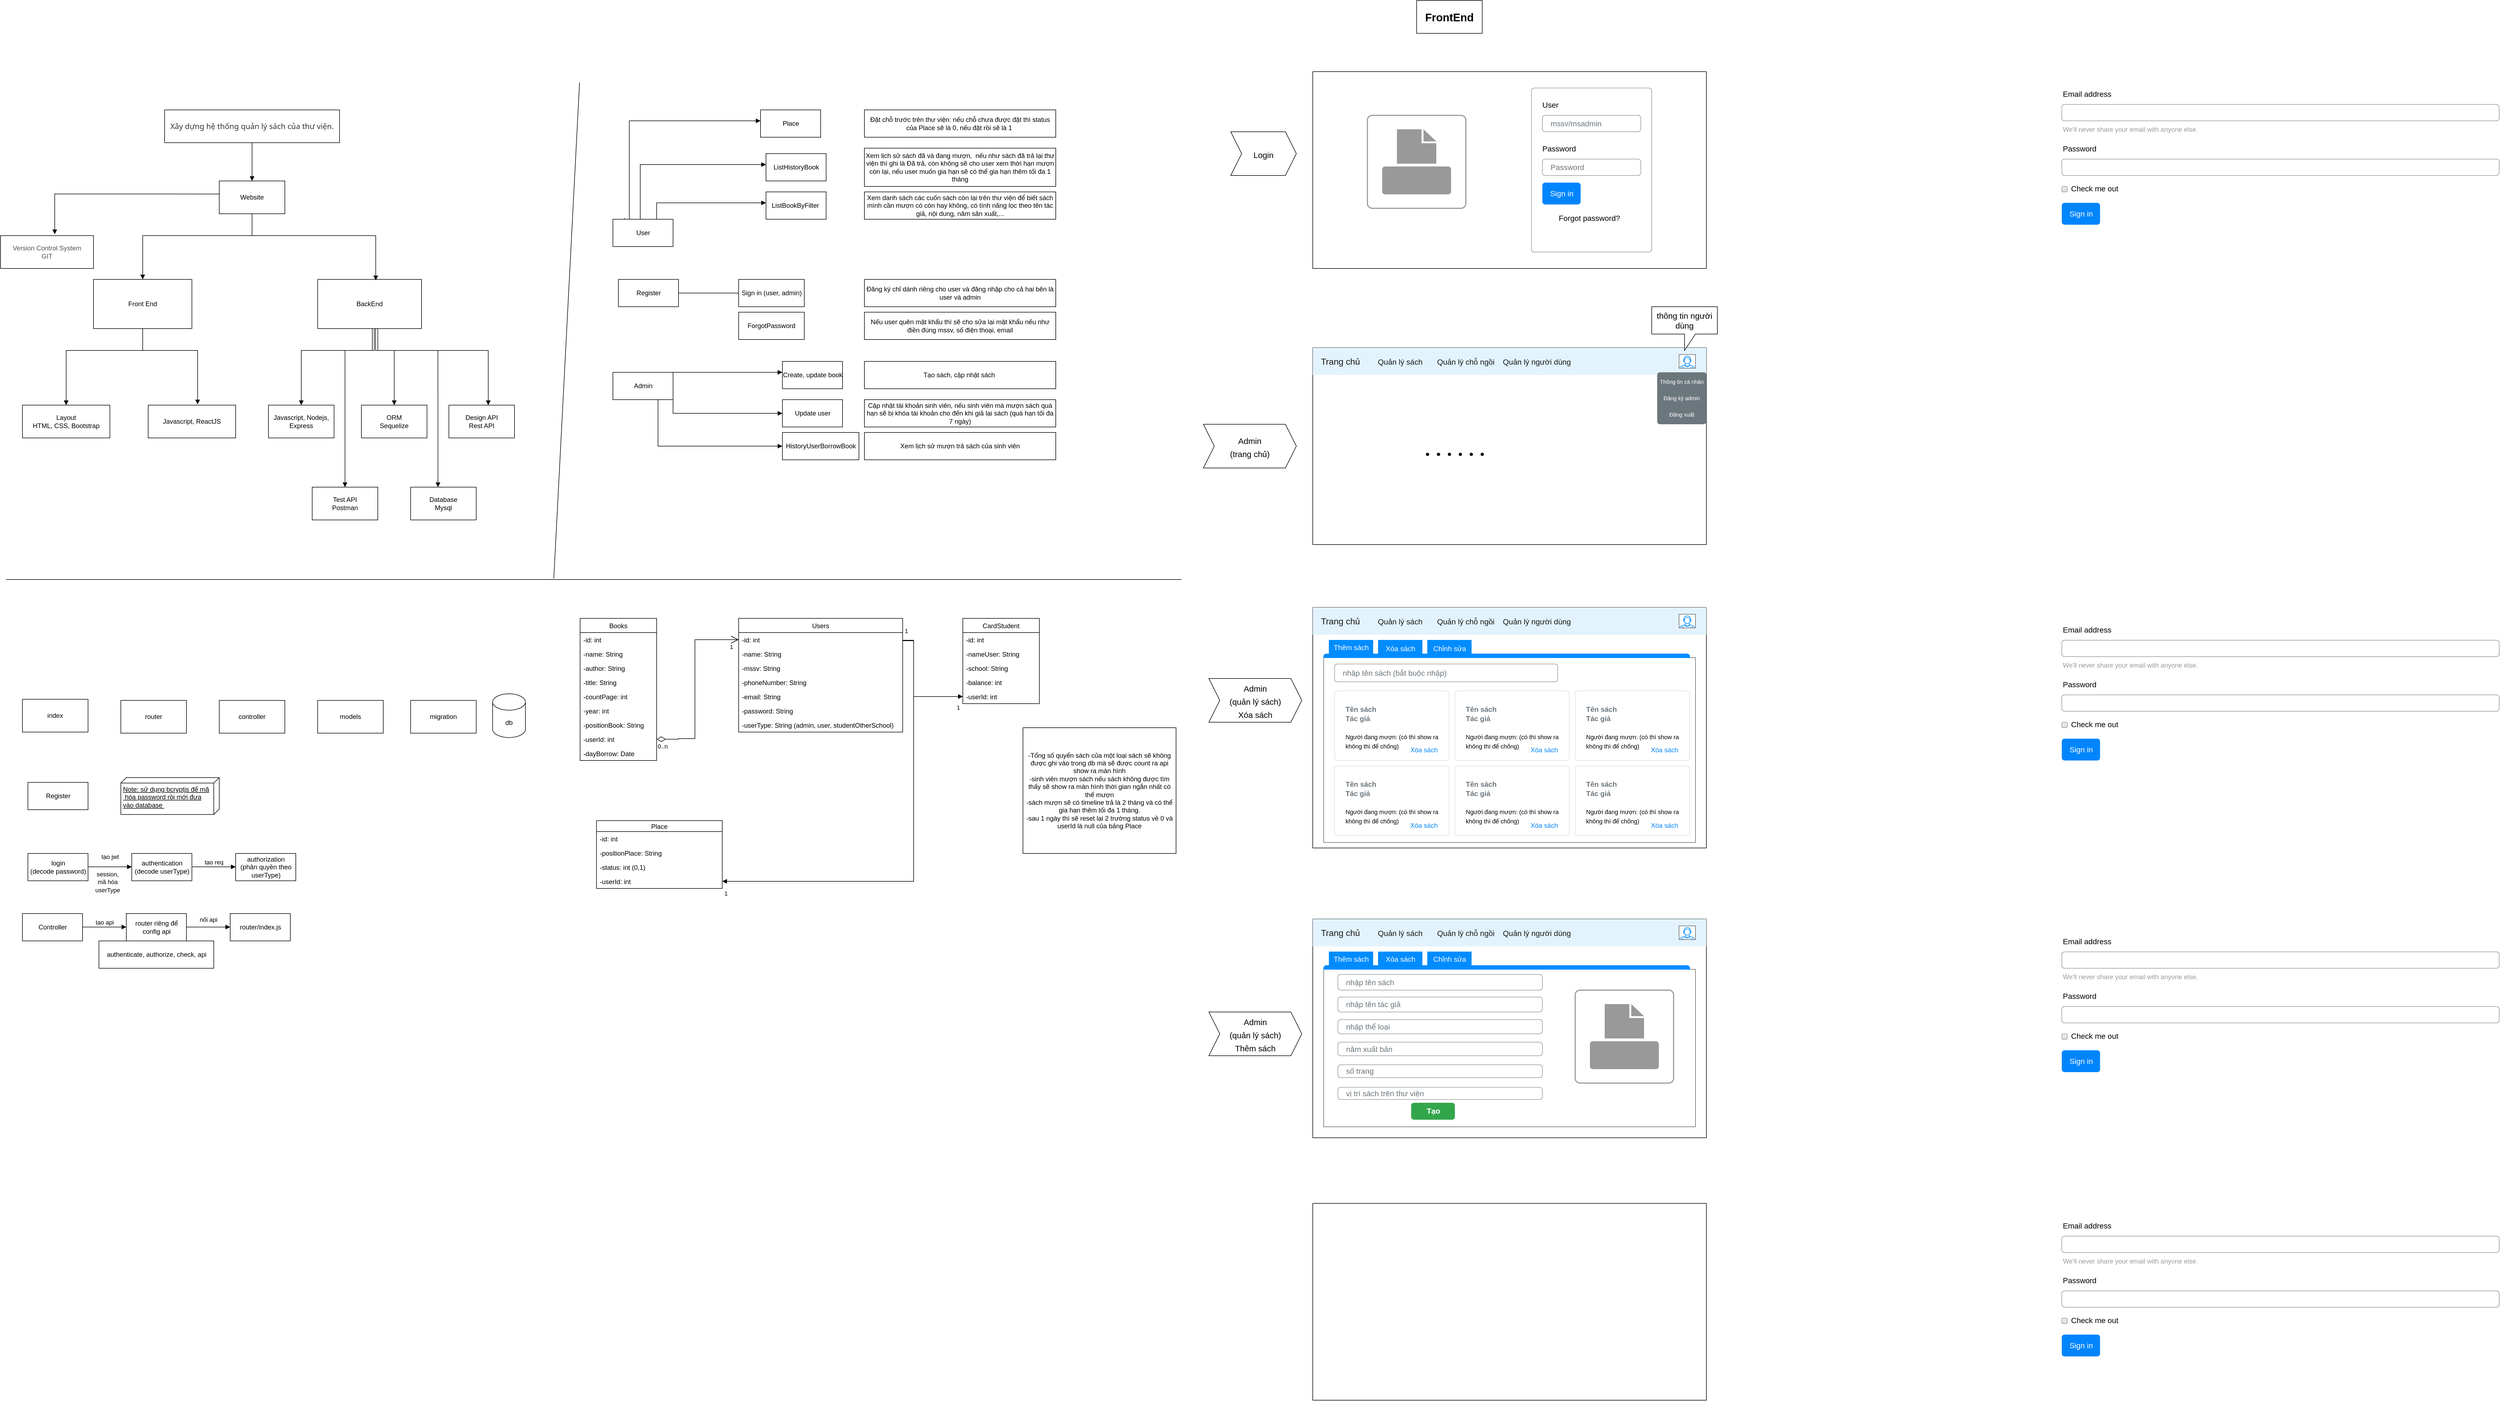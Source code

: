 <mxfile version="20.5.3" type="github">
  <diagram id="i-t45R0P4q4NNxCHWem7" name="Trang-1">
    <mxGraphModel dx="2044" dy="2197" grid="1" gridSize="10" guides="1" tooltips="1" connect="1" arrows="1" fold="1" page="1" pageScale="1" pageWidth="1100" pageHeight="1700" math="0" shadow="0">
      <root>
        <mxCell id="0" />
        <mxCell id="1" parent="0" />
        <mxCell id="PMNBnTn1wtBaRZHs1nPm-1" value="Register" style="html=1;" parent="1" vertex="1">
          <mxGeometry x="70" y="360" width="110" height="50" as="geometry" />
        </mxCell>
        <mxCell id="PMNBnTn1wtBaRZHs1nPm-2" value="Sign in (user, admin)" style="html=1;" parent="1" vertex="1">
          <mxGeometry x="290" y="360" width="120" height="50" as="geometry" />
        </mxCell>
        <mxCell id="PMNBnTn1wtBaRZHs1nPm-3" value="" style="line;strokeWidth=1;fillColor=none;align=left;verticalAlign=middle;spacingTop=-1;spacingLeft=3;spacingRight=3;rotatable=0;labelPosition=right;points=[];portConstraint=eastwest;strokeColor=inherit;" parent="1" vertex="1">
          <mxGeometry x="180" y="381" width="110" height="8" as="geometry" />
        </mxCell>
        <mxCell id="PMNBnTn1wtBaRZHs1nPm-4" value="ListBookByFilter&amp;nbsp;" style="html=1;" parent="1" vertex="1">
          <mxGeometry x="340" y="200" width="110" height="50" as="geometry" />
        </mxCell>
        <mxCell id="PMNBnTn1wtBaRZHs1nPm-8" value="Admin" style="html=1;" parent="1" vertex="1">
          <mxGeometry x="60" y="530" width="110" height="50" as="geometry" />
        </mxCell>
        <mxCell id="PMNBnTn1wtBaRZHs1nPm-9" value="User" style="html=1;" parent="1" vertex="1">
          <mxGeometry x="60" y="250" width="110" height="50" as="geometry" />
        </mxCell>
        <mxCell id="PMNBnTn1wtBaRZHs1nPm-11" value="" style="endArrow=block;endFill=1;html=1;edgeStyle=orthogonalEdgeStyle;align=left;verticalAlign=top;rounded=0;" parent="1" edge="1">
          <mxGeometry x="-1" relative="1" as="geometry">
            <mxPoint x="170" y="250" as="sourcePoint" />
            <mxPoint x="340" y="220" as="targetPoint" />
            <Array as="points">
              <mxPoint x="140" y="250" />
              <mxPoint x="140" y="220" />
              <mxPoint x="300" y="220" />
            </Array>
          </mxGeometry>
        </mxCell>
        <mxCell id="PMNBnTn1wtBaRZHs1nPm-14" value="Create, update book" style="html=1;" parent="1" vertex="1">
          <mxGeometry x="370" y="510" width="110" height="50" as="geometry" />
        </mxCell>
        <mxCell id="PMNBnTn1wtBaRZHs1nPm-16" value="Update user" style="html=1;" parent="1" vertex="1">
          <mxGeometry x="370" y="580" width="110" height="50" as="geometry" />
        </mxCell>
        <mxCell id="PMNBnTn1wtBaRZHs1nPm-17" value="" style="endArrow=block;endFill=1;html=1;edgeStyle=orthogonalEdgeStyle;align=left;verticalAlign=top;rounded=0;exitX=1;exitY=0.75;exitDx=0;exitDy=0;entryX=0;entryY=0.5;entryDx=0;entryDy=0;" parent="1" source="PMNBnTn1wtBaRZHs1nPm-8" target="PMNBnTn1wtBaRZHs1nPm-16" edge="1">
          <mxGeometry x="-1" relative="1" as="geometry">
            <mxPoint x="200" y="500" as="sourcePoint" />
            <mxPoint x="360" y="600" as="targetPoint" />
            <Array as="points">
              <mxPoint x="170" y="605" />
            </Array>
          </mxGeometry>
        </mxCell>
        <mxCell id="PMNBnTn1wtBaRZHs1nPm-22" value="" style="line;strokeWidth=1;fillColor=none;align=left;verticalAlign=middle;spacingTop=-1;spacingLeft=3;spacingRight=3;rotatable=0;labelPosition=right;points=[];portConstraint=eastwest;strokeColor=inherit;" parent="1" vertex="1">
          <mxGeometry x="-1050" y="900" width="2150" height="18" as="geometry" />
        </mxCell>
        <mxCell id="PMNBnTn1wtBaRZHs1nPm-23" value="Books" style="swimlane;fontStyle=0;childLayout=stackLayout;horizontal=1;startSize=26;fillColor=none;horizontalStack=0;resizeParent=1;resizeParentMax=0;resizeLast=0;collapsible=1;marginBottom=0;" parent="1" vertex="1">
          <mxGeometry y="980" width="140" height="260" as="geometry" />
        </mxCell>
        <mxCell id="PMNBnTn1wtBaRZHs1nPm-24" value="-id:  int" style="text;strokeColor=none;fillColor=none;align=left;verticalAlign=top;spacingLeft=4;spacingRight=4;overflow=hidden;rotatable=0;points=[[0,0.5],[1,0.5]];portConstraint=eastwest;" parent="PMNBnTn1wtBaRZHs1nPm-23" vertex="1">
          <mxGeometry y="26" width="140" height="26" as="geometry" />
        </mxCell>
        <mxCell id="PMNBnTn1wtBaRZHs1nPm-25" value="-name: String" style="text;strokeColor=none;fillColor=none;align=left;verticalAlign=top;spacingLeft=4;spacingRight=4;overflow=hidden;rotatable=0;points=[[0,0.5],[1,0.5]];portConstraint=eastwest;" parent="PMNBnTn1wtBaRZHs1nPm-23" vertex="1">
          <mxGeometry y="52" width="140" height="26" as="geometry" />
        </mxCell>
        <mxCell id="PMNBnTn1wtBaRZHs1nPm-26" value="-author: String" style="text;strokeColor=none;fillColor=none;align=left;verticalAlign=top;spacingLeft=4;spacingRight=4;overflow=hidden;rotatable=0;points=[[0,0.5],[1,0.5]];portConstraint=eastwest;" parent="PMNBnTn1wtBaRZHs1nPm-23" vertex="1">
          <mxGeometry y="78" width="140" height="26" as="geometry" />
        </mxCell>
        <mxCell id="PMNBnTn1wtBaRZHs1nPm-27" value="-title: String" style="text;strokeColor=none;fillColor=none;align=left;verticalAlign=top;spacingLeft=4;spacingRight=4;overflow=hidden;rotatable=0;points=[[0,0.5],[1,0.5]];portConstraint=eastwest;" parent="PMNBnTn1wtBaRZHs1nPm-23" vertex="1">
          <mxGeometry y="104" width="140" height="26" as="geometry" />
        </mxCell>
        <mxCell id="PMNBnTn1wtBaRZHs1nPm-28" value="-countPage: int" style="text;strokeColor=none;fillColor=none;align=left;verticalAlign=top;spacingLeft=4;spacingRight=4;overflow=hidden;rotatable=0;points=[[0,0.5],[1,0.5]];portConstraint=eastwest;" parent="PMNBnTn1wtBaRZHs1nPm-23" vertex="1">
          <mxGeometry y="130" width="140" height="26" as="geometry" />
        </mxCell>
        <mxCell id="PMNBnTn1wtBaRZHs1nPm-29" value="-year: int&#xa;" style="text;strokeColor=none;fillColor=none;align=left;verticalAlign=top;spacingLeft=4;spacingRight=4;overflow=hidden;rotatable=0;points=[[0,0.5],[1,0.5]];portConstraint=eastwest;" parent="PMNBnTn1wtBaRZHs1nPm-23" vertex="1">
          <mxGeometry y="156" width="140" height="26" as="geometry" />
        </mxCell>
        <mxCell id="PMNBnTn1wtBaRZHs1nPm-31" value="-positionBook: String" style="text;strokeColor=none;fillColor=none;align=left;verticalAlign=top;spacingLeft=4;spacingRight=4;overflow=hidden;rotatable=0;points=[[0,0.5],[1,0.5]];portConstraint=eastwest;" parent="PMNBnTn1wtBaRZHs1nPm-23" vertex="1">
          <mxGeometry y="182" width="140" height="26" as="geometry" />
        </mxCell>
        <mxCell id="sz2PVV6rExKH-MHVUiy9-4" value="-userId: int" style="text;strokeColor=none;fillColor=none;align=left;verticalAlign=top;spacingLeft=4;spacingRight=4;overflow=hidden;rotatable=0;points=[[0,0.5],[1,0.5]];portConstraint=eastwest;" parent="PMNBnTn1wtBaRZHs1nPm-23" vertex="1">
          <mxGeometry y="208" width="140" height="26" as="geometry" />
        </mxCell>
        <mxCell id="PMNBnTn1wtBaRZHs1nPm-44" value="-dayBorrow: Date" style="text;strokeColor=none;fillColor=none;align=left;verticalAlign=top;spacingLeft=4;spacingRight=4;overflow=hidden;rotatable=0;points=[[0,0.5],[1,0.5]];portConstraint=eastwest;" parent="PMNBnTn1wtBaRZHs1nPm-23" vertex="1">
          <mxGeometry y="234" width="140" height="26" as="geometry" />
        </mxCell>
        <mxCell id="PMNBnTn1wtBaRZHs1nPm-32" value="Users" style="swimlane;fontStyle=0;childLayout=stackLayout;horizontal=1;startSize=26;fillColor=none;horizontalStack=0;resizeParent=1;resizeParentMax=0;resizeLast=0;collapsible=1;marginBottom=0;" parent="1" vertex="1">
          <mxGeometry x="290" y="980" width="300" height="208" as="geometry" />
        </mxCell>
        <mxCell id="PMNBnTn1wtBaRZHs1nPm-33" value="-id: int" style="text;strokeColor=none;fillColor=none;align=left;verticalAlign=top;spacingLeft=4;spacingRight=4;overflow=hidden;rotatable=0;points=[[0,0.5],[1,0.5]];portConstraint=eastwest;" parent="PMNBnTn1wtBaRZHs1nPm-32" vertex="1">
          <mxGeometry y="26" width="300" height="26" as="geometry" />
        </mxCell>
        <mxCell id="PMNBnTn1wtBaRZHs1nPm-34" value="-name: String" style="text;strokeColor=none;fillColor=none;align=left;verticalAlign=top;spacingLeft=4;spacingRight=4;overflow=hidden;rotatable=0;points=[[0,0.5],[1,0.5]];portConstraint=eastwest;" parent="PMNBnTn1wtBaRZHs1nPm-32" vertex="1">
          <mxGeometry y="52" width="300" height="26" as="geometry" />
        </mxCell>
        <mxCell id="PMNBnTn1wtBaRZHs1nPm-35" value="-mssv: String" style="text;strokeColor=none;fillColor=none;align=left;verticalAlign=top;spacingLeft=4;spacingRight=4;overflow=hidden;rotatable=0;points=[[0,0.5],[1,0.5]];portConstraint=eastwest;" parent="PMNBnTn1wtBaRZHs1nPm-32" vertex="1">
          <mxGeometry y="78" width="300" height="26" as="geometry" />
        </mxCell>
        <mxCell id="PMNBnTn1wtBaRZHs1nPm-36" value="-phoneNumber: String" style="text;strokeColor=none;fillColor=none;align=left;verticalAlign=top;spacingLeft=4;spacingRight=4;overflow=hidden;rotatable=0;points=[[0,0.5],[1,0.5]];portConstraint=eastwest;" parent="PMNBnTn1wtBaRZHs1nPm-32" vertex="1">
          <mxGeometry y="104" width="300" height="26" as="geometry" />
        </mxCell>
        <mxCell id="PMNBnTn1wtBaRZHs1nPm-37" value="-email: String" style="text;strokeColor=none;fillColor=none;align=left;verticalAlign=top;spacingLeft=4;spacingRight=4;overflow=hidden;rotatable=0;points=[[0,0.5],[1,0.5]];portConstraint=eastwest;" parent="PMNBnTn1wtBaRZHs1nPm-32" vertex="1">
          <mxGeometry y="130" width="300" height="26" as="geometry" />
        </mxCell>
        <mxCell id="PMNBnTn1wtBaRZHs1nPm-38" value="-password: String " style="text;strokeColor=none;fillColor=none;align=left;verticalAlign=top;spacingLeft=4;spacingRight=4;overflow=hidden;rotatable=0;points=[[0,0.5],[1,0.5]];portConstraint=eastwest;" parent="PMNBnTn1wtBaRZHs1nPm-32" vertex="1">
          <mxGeometry y="156" width="300" height="26" as="geometry" />
        </mxCell>
        <mxCell id="PMNBnTn1wtBaRZHs1nPm-39" value="-userType: String (admin, user, studentOtherSchool)" style="text;strokeColor=none;fillColor=none;align=left;verticalAlign=top;spacingLeft=4;spacingRight=4;overflow=hidden;rotatable=0;points=[[0,0.5],[1,0.5]];portConstraint=eastwest;" parent="PMNBnTn1wtBaRZHs1nPm-32" vertex="1">
          <mxGeometry y="182" width="300" height="26" as="geometry" />
        </mxCell>
        <mxCell id="PMNBnTn1wtBaRZHs1nPm-42" value="" style="endArrow=block;endFill=1;html=1;edgeStyle=orthogonalEdgeStyle;align=left;verticalAlign=top;rounded=0;" parent="1" edge="1">
          <mxGeometry x="-1" relative="1" as="geometry">
            <mxPoint x="170" y="530" as="sourcePoint" />
            <mxPoint x="370" y="530" as="targetPoint" />
            <Array as="points">
              <mxPoint x="330" y="530" />
              <mxPoint x="330" y="530" />
            </Array>
          </mxGeometry>
        </mxCell>
        <mxCell id="PMNBnTn1wtBaRZHs1nPm-45" value="Place" style="swimlane;fontStyle=0;childLayout=stackLayout;horizontal=1;startSize=20;fillColor=none;horizontalStack=0;resizeParent=1;resizeParentMax=0;resizeLast=0;collapsible=1;marginBottom=0;" parent="1" vertex="1">
          <mxGeometry x="30" y="1350" width="230" height="124" as="geometry" />
        </mxCell>
        <mxCell id="PMNBnTn1wtBaRZHs1nPm-46" value="-id: int" style="text;strokeColor=none;fillColor=none;align=left;verticalAlign=top;spacingLeft=4;spacingRight=4;overflow=hidden;rotatable=0;points=[[0,0.5],[1,0.5]];portConstraint=eastwest;" parent="PMNBnTn1wtBaRZHs1nPm-45" vertex="1">
          <mxGeometry y="20" width="230" height="26" as="geometry" />
        </mxCell>
        <mxCell id="PMNBnTn1wtBaRZHs1nPm-47" value="-positionPlace: String" style="text;strokeColor=none;fillColor=none;align=left;verticalAlign=top;spacingLeft=4;spacingRight=4;overflow=hidden;rotatable=0;points=[[0,0.5],[1,0.5]];portConstraint=eastwest;" parent="PMNBnTn1wtBaRZHs1nPm-45" vertex="1">
          <mxGeometry y="46" width="230" height="26" as="geometry" />
        </mxCell>
        <mxCell id="PMNBnTn1wtBaRZHs1nPm-48" value="-status: int (0,1)" style="text;strokeColor=none;fillColor=none;align=left;verticalAlign=top;spacingLeft=4;spacingRight=4;overflow=hidden;rotatable=0;points=[[0,0.5],[1,0.5]];portConstraint=eastwest;" parent="PMNBnTn1wtBaRZHs1nPm-45" vertex="1">
          <mxGeometry y="72" width="230" height="26" as="geometry" />
        </mxCell>
        <mxCell id="sz2PVV6rExKH-MHVUiy9-19" value="-userId: int" style="text;strokeColor=none;fillColor=none;align=left;verticalAlign=top;spacingLeft=4;spacingRight=4;overflow=hidden;rotatable=0;points=[[0,0.5],[1,0.5]];portConstraint=eastwest;" parent="PMNBnTn1wtBaRZHs1nPm-45" vertex="1">
          <mxGeometry y="98" width="230" height="26" as="geometry" />
        </mxCell>
        <mxCell id="sz2PVV6rExKH-MHVUiy9-1" value="" style="endArrow=open;html=1;endSize=12;startArrow=diamondThin;startSize=14;startFill=0;edgeStyle=orthogonalEdgeStyle;rounded=0;entryX=0;entryY=0.5;entryDx=0;entryDy=0;exitX=1;exitY=0.5;exitDx=0;exitDy=0;" parent="1" source="sz2PVV6rExKH-MHVUiy9-4" target="PMNBnTn1wtBaRZHs1nPm-33" edge="1">
          <mxGeometry x="0.016" relative="1" as="geometry">
            <mxPoint x="180" y="1180" as="sourcePoint" />
            <mxPoint x="210" y="980" as="targetPoint" />
            <Array as="points">
              <mxPoint x="180" y="1201" />
              <mxPoint x="180" y="1200" />
              <mxPoint x="210" y="1200" />
              <mxPoint x="210" y="1019" />
            </Array>
            <mxPoint as="offset" />
          </mxGeometry>
        </mxCell>
        <mxCell id="sz2PVV6rExKH-MHVUiy9-2" value="0..n" style="edgeLabel;resizable=0;html=1;align=left;verticalAlign=top;" parent="sz2PVV6rExKH-MHVUiy9-1" connectable="0" vertex="1">
          <mxGeometry x="-1" relative="1" as="geometry" />
        </mxCell>
        <mxCell id="sz2PVV6rExKH-MHVUiy9-3" value="1" style="edgeLabel;resizable=0;html=1;align=right;verticalAlign=top;" parent="sz2PVV6rExKH-MHVUiy9-1" connectable="0" vertex="1">
          <mxGeometry x="1" relative="1" as="geometry">
            <mxPoint x="-10" as="offset" />
          </mxGeometry>
        </mxCell>
        <mxCell id="sz2PVV6rExKH-MHVUiy9-5" value="ListHistoryBook" style="html=1;" parent="1" vertex="1">
          <mxGeometry x="340" y="130" width="110" height="50" as="geometry" />
        </mxCell>
        <mxCell id="sz2PVV6rExKH-MHVUiy9-6" value="HistoryUserBorrowBook" style="html=1;" parent="1" vertex="1">
          <mxGeometry x="370" y="640" width="140" height="50" as="geometry" />
        </mxCell>
        <mxCell id="sz2PVV6rExKH-MHVUiy9-10" value="" style="endArrow=block;endFill=1;html=1;edgeStyle=orthogonalEdgeStyle;align=left;verticalAlign=top;rounded=0;exitX=0.5;exitY=0;exitDx=0;exitDy=0;" parent="1" source="PMNBnTn1wtBaRZHs1nPm-9" edge="1">
          <mxGeometry x="-1" y="25" relative="1" as="geometry">
            <mxPoint x="120" y="240" as="sourcePoint" />
            <mxPoint x="340" y="150" as="targetPoint" />
            <Array as="points">
              <mxPoint x="110" y="250" />
              <mxPoint x="110" y="150" />
            </Array>
            <mxPoint x="15" y="-5" as="offset" />
          </mxGeometry>
        </mxCell>
        <mxCell id="sz2PVV6rExKH-MHVUiy9-12" value="" style="endArrow=block;endFill=1;html=1;edgeStyle=orthogonalEdgeStyle;align=left;verticalAlign=top;rounded=0;exitX=0.75;exitY=1;exitDx=0;exitDy=0;" parent="1" source="PMNBnTn1wtBaRZHs1nPm-8" edge="1">
          <mxGeometry x="-1" relative="1" as="geometry">
            <mxPoint x="80" y="470" as="sourcePoint" />
            <mxPoint x="370" y="665" as="targetPoint" />
            <Array as="points">
              <mxPoint x="143" y="665" />
            </Array>
          </mxGeometry>
        </mxCell>
        <mxCell id="sz2PVV6rExKH-MHVUiy9-13" value="Place" style="html=1;" parent="1" vertex="1">
          <mxGeometry x="330" y="50" width="110" height="50" as="geometry" />
        </mxCell>
        <mxCell id="sz2PVV6rExKH-MHVUiy9-14" value="" style="endArrow=block;endFill=1;html=1;edgeStyle=orthogonalEdgeStyle;align=left;verticalAlign=top;rounded=0;exitX=0.193;exitY=-0.044;exitDx=0;exitDy=0;exitPerimeter=0;" parent="1" source="PMNBnTn1wtBaRZHs1nPm-9" edge="1">
          <mxGeometry x="-1" relative="1" as="geometry">
            <mxPoint x="115" y="172.5" as="sourcePoint" />
            <mxPoint x="330" y="70" as="targetPoint" />
            <Array as="points">
              <mxPoint x="81" y="250" />
              <mxPoint x="90" y="250" />
              <mxPoint x="90" y="70" />
            </Array>
          </mxGeometry>
        </mxCell>
        <mxCell id="sz2PVV6rExKH-MHVUiy9-15" value="" style="endArrow=block;endFill=1;html=1;edgeStyle=orthogonalEdgeStyle;align=left;verticalAlign=top;rounded=0;entryX=1;entryY=0.5;entryDx=0;entryDy=0;exitX=1;exitY=0.5;exitDx=0;exitDy=0;" parent="1" source="PMNBnTn1wtBaRZHs1nPm-33" target="sz2PVV6rExKH-MHVUiy9-19" edge="1">
          <mxGeometry x="-0.903" y="10" relative="1" as="geometry">
            <mxPoint x="520" y="1020" as="sourcePoint" />
            <mxPoint x="310" y="1400" as="targetPoint" />
            <Array as="points">
              <mxPoint x="590" y="1020" />
              <mxPoint x="610" y="1020" />
              <mxPoint x="610" y="1461" />
            </Array>
            <mxPoint as="offset" />
          </mxGeometry>
        </mxCell>
        <mxCell id="sz2PVV6rExKH-MHVUiy9-20" value="1" style="edgeLabel;resizable=0;html=1;align=right;verticalAlign=top;" parent="1" connectable="0" vertex="1">
          <mxGeometry x="600" y="990" as="geometry" />
        </mxCell>
        <mxCell id="sz2PVV6rExKH-MHVUiy9-21" value="1" style="edgeLabel;resizable=0;html=1;align=right;verticalAlign=top;" parent="1" connectable="0" vertex="1">
          <mxGeometry x="270" y="1470" as="geometry" />
        </mxCell>
        <mxCell id="wgvQ3o1FkacQmC9o5JXv-1" value="Front End" style="rounded=0;whiteSpace=wrap;html=1;" parent="1" vertex="1">
          <mxGeometry x="-890" y="360" width="180" height="90" as="geometry" />
        </mxCell>
        <mxCell id="wgvQ3o1FkacQmC9o5JXv-3" value="BackEnd" style="rounded=0;whiteSpace=wrap;html=1;" parent="1" vertex="1">
          <mxGeometry x="-480" y="360" width="190" height="90" as="geometry" />
        </mxCell>
        <mxCell id="wgvQ3o1FkacQmC9o5JXv-4" value="&lt;span style=&quot;color: rgb(52, 52, 52); font-family: &amp;quot;Segoe UI&amp;quot;, &amp;quot;Helvetica Neue&amp;quot;, &amp;quot;Droid Sans&amp;quot;, Arial, Tahoma, Geneva, sans-serif; font-size: 14px; text-align: right; background-color: rgb(255, 255, 255);&quot;&gt;Xây dựng hệ thống quản lý sách của thư viện.&lt;/span&gt;" style="rounded=0;whiteSpace=wrap;html=1;" parent="1" vertex="1">
          <mxGeometry x="-760" y="50" width="320" height="60" as="geometry" />
        </mxCell>
        <mxCell id="wgvQ3o1FkacQmC9o5JXv-5" value="Website" style="rounded=0;whiteSpace=wrap;html=1;" parent="1" vertex="1">
          <mxGeometry x="-660" y="180" width="120" height="60" as="geometry" />
        </mxCell>
        <mxCell id="wgvQ3o1FkacQmC9o5JXv-6" value="" style="endArrow=block;endFill=1;html=1;edgeStyle=orthogonalEdgeStyle;align=left;verticalAlign=top;rounded=0;entryX=0.5;entryY=0;entryDx=0;entryDy=0;exitX=0.5;exitY=1;exitDx=0;exitDy=0;" parent="1" source="wgvQ3o1FkacQmC9o5JXv-4" target="wgvQ3o1FkacQmC9o5JXv-5" edge="1">
          <mxGeometry x="-1" relative="1" as="geometry">
            <mxPoint x="-920" y="150" as="sourcePoint" />
            <mxPoint x="-760" y="150" as="targetPoint" />
          </mxGeometry>
        </mxCell>
        <mxCell id="wgvQ3o1FkacQmC9o5JXv-8" value="" style="endArrow=block;endFill=1;html=1;edgeStyle=orthogonalEdgeStyle;align=left;verticalAlign=top;rounded=0;exitX=0.5;exitY=1;exitDx=0;exitDy=0;entryX=0.5;entryY=0;entryDx=0;entryDy=0;" parent="1" source="wgvQ3o1FkacQmC9o5JXv-5" target="wgvQ3o1FkacQmC9o5JXv-1" edge="1">
          <mxGeometry x="-1" relative="1" as="geometry">
            <mxPoint x="-750" y="120" as="sourcePoint" />
            <mxPoint x="-960" y="280" as="targetPoint" />
            <Array as="points">
              <mxPoint x="-760" y="280" />
              <mxPoint x="-960" y="280" />
            </Array>
          </mxGeometry>
        </mxCell>
        <mxCell id="wgvQ3o1FkacQmC9o5JXv-9" value="" style="endArrow=block;endFill=1;html=1;edgeStyle=orthogonalEdgeStyle;align=left;verticalAlign=top;rounded=0;entryX=0.559;entryY=0.02;entryDx=0;entryDy=0;entryPerimeter=0;exitX=0.5;exitY=1;exitDx=0;exitDy=0;" parent="1" source="wgvQ3o1FkacQmC9o5JXv-5" target="wgvQ3o1FkacQmC9o5JXv-3" edge="1">
          <mxGeometry x="-1" relative="1" as="geometry">
            <mxPoint x="-760" y="250" as="sourcePoint" />
            <mxPoint x="-570" y="300" as="targetPoint" />
            <Array as="points">
              <mxPoint x="-600" y="280" />
              <mxPoint x="-374" y="280" />
            </Array>
          </mxGeometry>
        </mxCell>
        <mxCell id="wgvQ3o1FkacQmC9o5JXv-10" value="Đặt chỗ trước trên thư viện: nếu chỗ chưa được đặt thì status của Place sẽ là 0, nếu đặt rồi sẽ là 1&amp;nbsp;" style="rounded=0;whiteSpace=wrap;html=1;" parent="1" vertex="1">
          <mxGeometry x="520" y="50" width="350" height="50" as="geometry" />
        </mxCell>
        <mxCell id="wgvQ3o1FkacQmC9o5JXv-11" value="Xem lịch sử sách đã và đang mượn,&amp;nbsp; nếu như sách đã trả lại thư viện thì ghi là Đã trả, còn không sẽ cho user xem thời hạn mượn còn lại, nếu user muốn gia hạn sẽ có thể gia hạn thêm tối đa 1 tháng" style="rounded=0;whiteSpace=wrap;html=1;" parent="1" vertex="1">
          <mxGeometry x="520" y="120" width="350" height="70" as="geometry" />
        </mxCell>
        <mxCell id="wgvQ3o1FkacQmC9o5JXv-12" value="Xem danh sách các cuốn sách còn lại trên thư viện để biết sách mình cần mượn có còn hay không, có tính năng lọc theo tên tác giả, nội dung, năm sản xuất,..." style="rounded=0;whiteSpace=wrap;html=1;" parent="1" vertex="1">
          <mxGeometry x="520" y="200" width="350" height="50" as="geometry" />
        </mxCell>
        <mxCell id="wgvQ3o1FkacQmC9o5JXv-13" value="Đăng ký chỉ dành riêng cho user và đăng nhập cho cả hai bên là user và admin" style="rounded=0;whiteSpace=wrap;html=1;" parent="1" vertex="1">
          <mxGeometry x="520" y="360" width="350" height="50" as="geometry" />
        </mxCell>
        <mxCell id="wgvQ3o1FkacQmC9o5JXv-15" value="Tạo sách, cập nhật sách&amp;nbsp;" style="rounded=0;whiteSpace=wrap;html=1;" parent="1" vertex="1">
          <mxGeometry x="520" y="510" width="350" height="50" as="geometry" />
        </mxCell>
        <mxCell id="wgvQ3o1FkacQmC9o5JXv-16" value="Cập nhật tài khoản sinh viên, nếu sinh viên mà mượn sách quá hạn sẽ bị khóa tài khoản cho đến khi giả lại sách (quá hạn tối đa 7 ngày)" style="rounded=0;whiteSpace=wrap;html=1;" parent="1" vertex="1">
          <mxGeometry x="520" y="580" width="350" height="50" as="geometry" />
        </mxCell>
        <mxCell id="wgvQ3o1FkacQmC9o5JXv-18" value="Xem lịch sử mượn trả sách của sinh viên" style="rounded=0;whiteSpace=wrap;html=1;" parent="1" vertex="1">
          <mxGeometry x="520" y="640" width="350" height="50" as="geometry" />
        </mxCell>
        <mxCell id="wgvQ3o1FkacQmC9o5JXv-21" value="Layout&lt;br&gt;HTML, CSS, Bootstrap" style="rounded=0;whiteSpace=wrap;html=1;" parent="1" vertex="1">
          <mxGeometry x="-1020" y="590" width="160" height="60" as="geometry" />
        </mxCell>
        <mxCell id="wgvQ3o1FkacQmC9o5JXv-22" value="" style="endArrow=block;endFill=1;html=1;edgeStyle=orthogonalEdgeStyle;align=left;verticalAlign=top;rounded=0;exitX=0.5;exitY=1;exitDx=0;exitDy=0;" parent="1" edge="1">
          <mxGeometry x="-1" relative="1" as="geometry">
            <mxPoint x="-800" y="450" as="sourcePoint" />
            <mxPoint x="-940" y="590" as="targetPoint" />
            <Array as="points">
              <mxPoint x="-800" y="490" />
              <mxPoint x="-940" y="490" />
              <mxPoint x="-940" y="570" />
            </Array>
          </mxGeometry>
        </mxCell>
        <mxCell id="wgvQ3o1FkacQmC9o5JXv-23" value="Javascript, ReactJS" style="rounded=0;whiteSpace=wrap;html=1;" parent="1" vertex="1">
          <mxGeometry x="-790" y="590" width="160" height="60" as="geometry" />
        </mxCell>
        <mxCell id="wgvQ3o1FkacQmC9o5JXv-27" value="" style="endArrow=block;endFill=1;html=1;edgeStyle=orthogonalEdgeStyle;align=left;verticalAlign=top;rounded=0;entryX=0.565;entryY=-0.023;entryDx=0;entryDy=0;entryPerimeter=0;" parent="1" target="wgvQ3o1FkacQmC9o5JXv-23" edge="1">
          <mxGeometry x="-0.895" y="20" relative="1" as="geometry">
            <mxPoint x="-800" y="460" as="sourcePoint" />
            <mxPoint x="-720" y="550" as="targetPoint" />
            <Array as="points">
              <mxPoint x="-800" y="490" />
              <mxPoint x="-700" y="490" />
            </Array>
            <mxPoint as="offset" />
          </mxGeometry>
        </mxCell>
        <mxCell id="wgvQ3o1FkacQmC9o5JXv-29" value="Javascript, Nodejs, Express" style="rounded=0;whiteSpace=wrap;html=1;" parent="1" vertex="1">
          <mxGeometry x="-570" y="590" width="120" height="60" as="geometry" />
        </mxCell>
        <mxCell id="wgvQ3o1FkacQmC9o5JXv-30" value="ORM&lt;br&gt;Sequelize" style="rounded=0;whiteSpace=wrap;html=1;" parent="1" vertex="1">
          <mxGeometry x="-400" y="590" width="120" height="60" as="geometry" />
        </mxCell>
        <mxCell id="wgvQ3o1FkacQmC9o5JXv-31" value="Design API&lt;br&gt;Rest API" style="rounded=0;whiteSpace=wrap;html=1;" parent="1" vertex="1">
          <mxGeometry x="-240" y="590" width="120" height="60" as="geometry" />
        </mxCell>
        <mxCell id="wgvQ3o1FkacQmC9o5JXv-32" value="" style="endArrow=block;endFill=1;html=1;edgeStyle=orthogonalEdgeStyle;align=left;verticalAlign=top;rounded=0;entryX=0.5;entryY=0;entryDx=0;entryDy=0;exitX=0.545;exitY=1.011;exitDx=0;exitDy=0;exitPerimeter=0;" parent="1" source="wgvQ3o1FkacQmC9o5JXv-3" target="wgvQ3o1FkacQmC9o5JXv-29" edge="1">
          <mxGeometry x="-1" relative="1" as="geometry">
            <mxPoint x="-690" y="480" as="sourcePoint" />
            <mxPoint x="-530" y="480" as="targetPoint" />
            <Array as="points">
              <mxPoint x="-376" y="490" />
              <mxPoint x="-510" y="490" />
            </Array>
          </mxGeometry>
        </mxCell>
        <mxCell id="wgvQ3o1FkacQmC9o5JXv-34" value="" style="endArrow=block;endFill=1;html=1;edgeStyle=orthogonalEdgeStyle;align=left;verticalAlign=top;rounded=0;entryX=0.5;entryY=0;entryDx=0;entryDy=0;" parent="1" target="wgvQ3o1FkacQmC9o5JXv-30" edge="1">
          <mxGeometry x="-1" relative="1" as="geometry">
            <mxPoint x="-374" y="450" as="sourcePoint" />
            <mxPoint x="-530" y="480" as="targetPoint" />
            <Array as="points">
              <mxPoint x="-374" y="490" />
              <mxPoint x="-340" y="490" />
            </Array>
          </mxGeometry>
        </mxCell>
        <mxCell id="wgvQ3o1FkacQmC9o5JXv-36" value="" style="endArrow=block;endFill=1;html=1;edgeStyle=orthogonalEdgeStyle;align=left;verticalAlign=top;rounded=0;" parent="1" edge="1">
          <mxGeometry x="-1" relative="1" as="geometry">
            <mxPoint x="-360" y="450" as="sourcePoint" />
            <mxPoint x="-168" y="590" as="targetPoint" />
            <Array as="points">
              <mxPoint x="-370" y="450" />
              <mxPoint x="-370" y="490" />
              <mxPoint x="-168" y="490" />
            </Array>
          </mxGeometry>
        </mxCell>
        <mxCell id="wgvQ3o1FkacQmC9o5JXv-38" value="Test API&lt;br&gt;Postman" style="rounded=0;whiteSpace=wrap;html=1;" parent="1" vertex="1">
          <mxGeometry x="-490" y="740" width="120" height="60" as="geometry" />
        </mxCell>
        <mxCell id="wgvQ3o1FkacQmC9o5JXv-39" value="&lt;span style=&quot;color: rgb(77, 81, 86); font-family: arial, sans-serif; text-align: left; background-color: rgb(255, 255, 255);&quot;&gt;&lt;font style=&quot;font-size: 12px;&quot;&gt;Version Control System&lt;/font&gt;&lt;br&gt;&lt;font style=&quot;font-size: 12px;&quot;&gt;GIT&lt;/font&gt;&lt;br&gt;&lt;/span&gt;" style="rounded=0;whiteSpace=wrap;html=1;" parent="1" vertex="1">
          <mxGeometry x="-1060" y="280" width="170" height="60" as="geometry" />
        </mxCell>
        <mxCell id="wgvQ3o1FkacQmC9o5JXv-40" value="" style="endArrow=block;endFill=1;html=1;edgeStyle=orthogonalEdgeStyle;align=left;verticalAlign=top;rounded=0;exitX=0.01;exitY=0.397;exitDx=0;exitDy=0;exitPerimeter=0;entryX=0.583;entryY=-0.043;entryDx=0;entryDy=0;entryPerimeter=0;" parent="1" source="wgvQ3o1FkacQmC9o5JXv-5" target="wgvQ3o1FkacQmC9o5JXv-39" edge="1">
          <mxGeometry x="-1" y="14" relative="1" as="geometry">
            <mxPoint x="-790" y="160" as="sourcePoint" />
            <mxPoint x="-1040" y="220" as="targetPoint" />
            <Array as="points">
              <mxPoint x="-961" y="204" />
            </Array>
            <mxPoint x="-4" y="-10" as="offset" />
          </mxGeometry>
        </mxCell>
        <mxCell id="wgvQ3o1FkacQmC9o5JXv-42" value="Database&lt;br&gt;Mysql" style="rounded=0;whiteSpace=wrap;html=1;fontSize=12;" parent="1" vertex="1">
          <mxGeometry x="-310" y="740" width="120" height="60" as="geometry" />
        </mxCell>
        <mxCell id="wgvQ3o1FkacQmC9o5JXv-43" value="" style="endArrow=block;endFill=1;html=1;edgeStyle=orthogonalEdgeStyle;align=left;verticalAlign=top;rounded=0;fontSize=12;exitX=0.5;exitY=1;exitDx=0;exitDy=0;" parent="1" source="wgvQ3o1FkacQmC9o5JXv-3" target="wgvQ3o1FkacQmC9o5JXv-38" edge="1">
          <mxGeometry x="-1" relative="1" as="geometry">
            <mxPoint x="-380" y="460" as="sourcePoint" />
            <mxPoint x="-310" y="640" as="targetPoint" />
            <Array as="points">
              <mxPoint x="-380" y="450" />
              <mxPoint x="-380" y="490" />
              <mxPoint x="-430" y="490" />
            </Array>
          </mxGeometry>
        </mxCell>
        <mxCell id="wgvQ3o1FkacQmC9o5JXv-45" value="" style="endArrow=block;endFill=1;html=1;edgeStyle=orthogonalEdgeStyle;align=left;verticalAlign=top;rounded=0;fontSize=12;entryX=0.417;entryY=0;entryDx=0;entryDy=0;entryPerimeter=0;" parent="1" target="wgvQ3o1FkacQmC9o5JXv-42" edge="1">
          <mxGeometry x="-1" relative="1" as="geometry">
            <mxPoint x="-370" y="454" as="sourcePoint" />
            <mxPoint x="-260" y="720" as="targetPoint" />
            <Array as="points">
              <mxPoint x="-370" y="490" />
              <mxPoint x="-260" y="490" />
            </Array>
          </mxGeometry>
        </mxCell>
        <mxCell id="wgvQ3o1FkacQmC9o5JXv-47" value="ForgotPassword" style="rounded=0;whiteSpace=wrap;html=1;fontSize=12;" parent="1" vertex="1">
          <mxGeometry x="290" y="420" width="120" height="50" as="geometry" />
        </mxCell>
        <mxCell id="wgvQ3o1FkacQmC9o5JXv-49" value="Nếu user quên mật khẩu thì sẽ cho sửa lại mật khẩu nếu như điền đúng mssv, số điện thoại, email" style="rounded=0;whiteSpace=wrap;html=1;" parent="1" vertex="1">
          <mxGeometry x="520" y="420" width="350" height="50" as="geometry" />
        </mxCell>
        <mxCell id="uZuEM_bw6iPWwp2u1Iur-1" value="" style="endArrow=none;html=1;rounded=0;exitX=0.466;exitY=0.389;exitDx=0;exitDy=0;exitPerimeter=0;" parent="1" source="PMNBnTn1wtBaRZHs1nPm-22" edge="1">
          <mxGeometry width="50" height="50" relative="1" as="geometry">
            <mxPoint x="-160" y="750" as="sourcePoint" />
            <mxPoint x="-1" as="targetPoint" />
          </mxGeometry>
        </mxCell>
        <mxCell id="XsTKVomyEp_vysgjA1EA-1" value="CardStudent" style="swimlane;fontStyle=0;childLayout=stackLayout;horizontal=1;startSize=26;fillColor=none;horizontalStack=0;resizeParent=1;resizeParentMax=0;resizeLast=0;collapsible=1;marginBottom=0;" parent="1" vertex="1">
          <mxGeometry x="700" y="980" width="140" height="156" as="geometry" />
        </mxCell>
        <mxCell id="XsTKVomyEp_vysgjA1EA-2" value="-id: int" style="text;strokeColor=none;fillColor=none;align=left;verticalAlign=top;spacingLeft=4;spacingRight=4;overflow=hidden;rotatable=0;points=[[0,0.5],[1,0.5]];portConstraint=eastwest;" parent="XsTKVomyEp_vysgjA1EA-1" vertex="1">
          <mxGeometry y="26" width="140" height="26" as="geometry" />
        </mxCell>
        <mxCell id="XsTKVomyEp_vysgjA1EA-3" value="-nameUser:  String" style="text;strokeColor=none;fillColor=none;align=left;verticalAlign=top;spacingLeft=4;spacingRight=4;overflow=hidden;rotatable=0;points=[[0,0.5],[1,0.5]];portConstraint=eastwest;" parent="XsTKVomyEp_vysgjA1EA-1" vertex="1">
          <mxGeometry y="52" width="140" height="26" as="geometry" />
        </mxCell>
        <mxCell id="XsTKVomyEp_vysgjA1EA-4" value="-school: String" style="text;strokeColor=none;fillColor=none;align=left;verticalAlign=top;spacingLeft=4;spacingRight=4;overflow=hidden;rotatable=0;points=[[0,0.5],[1,0.5]];portConstraint=eastwest;" parent="XsTKVomyEp_vysgjA1EA-1" vertex="1">
          <mxGeometry y="78" width="140" height="26" as="geometry" />
        </mxCell>
        <mxCell id="XsTKVomyEp_vysgjA1EA-5" value="-balance: int" style="text;strokeColor=none;fillColor=none;align=left;verticalAlign=top;spacingLeft=4;spacingRight=4;overflow=hidden;rotatable=0;points=[[0,0.5],[1,0.5]];portConstraint=eastwest;" parent="XsTKVomyEp_vysgjA1EA-1" vertex="1">
          <mxGeometry y="104" width="140" height="26" as="geometry" />
        </mxCell>
        <mxCell id="XsTKVomyEp_vysgjA1EA-6" value="-userId: int" style="text;strokeColor=none;fillColor=none;align=left;verticalAlign=top;spacingLeft=4;spacingRight=4;overflow=hidden;rotatable=0;points=[[0,0.5],[1,0.5]];portConstraint=eastwest;" parent="XsTKVomyEp_vysgjA1EA-1" vertex="1">
          <mxGeometry y="130" width="140" height="26" as="geometry" />
        </mxCell>
        <mxCell id="XsTKVomyEp_vysgjA1EA-11" value="" style="endArrow=block;endFill=1;html=1;edgeStyle=orthogonalEdgeStyle;align=left;verticalAlign=top;rounded=0;exitX=1;exitY=0.5;exitDx=0;exitDy=0;entryX=0;entryY=0.5;entryDx=0;entryDy=0;" parent="1" target="XsTKVomyEp_vysgjA1EA-6" edge="1">
          <mxGeometry x="-0.903" y="10" relative="1" as="geometry">
            <mxPoint x="590" y="1019.5" as="sourcePoint" />
            <mxPoint x="670" y="1140" as="targetPoint" />
            <Array as="points">
              <mxPoint x="590" y="1021" />
              <mxPoint x="610" y="1021" />
              <mxPoint x="610" y="1123" />
            </Array>
            <mxPoint as="offset" />
          </mxGeometry>
        </mxCell>
        <mxCell id="XsTKVomyEp_vysgjA1EA-12" value="1" style="edgeLabel;resizable=0;html=1;align=right;verticalAlign=top;" parent="1" connectable="0" vertex="1">
          <mxGeometry x="695" y="1130" as="geometry" />
        </mxCell>
        <mxCell id="XsTKVomyEp_vysgjA1EA-13" value="-Tổng số quyển sách của một loại sách sẽ không được ghi vào trong db mà sẽ được count ra api show ra màn hình&lt;br&gt;-sinh viên mượn sách nếu sách không được tìm thấy sẽ show ra màn hình thời gian ngắn nhất có thể mượn&lt;br&gt;-sách mượn sẽ có timeline trả là 2 tháng và có thể gia hạn thêm tối đa 1 tháng.&lt;br&gt;-sau 1 ngày thì sẽ reset lại 2 trường status về 0 và userId là null của bảng Place" style="rounded=0;whiteSpace=wrap;html=1;" parent="1" vertex="1">
          <mxGeometry x="810" y="1180" width="280" height="230" as="geometry" />
        </mxCell>
        <mxCell id="J5_ubwYrpImXxwMJO44a-1" value="index" style="rounded=0;whiteSpace=wrap;html=1;" parent="1" vertex="1">
          <mxGeometry x="-1020" y="1128" width="120" height="60" as="geometry" />
        </mxCell>
        <mxCell id="J5_ubwYrpImXxwMJO44a-2" value="router" style="rounded=0;whiteSpace=wrap;html=1;" parent="1" vertex="1">
          <mxGeometry x="-840" y="1130" width="120" height="60" as="geometry" />
        </mxCell>
        <mxCell id="J5_ubwYrpImXxwMJO44a-3" value="controller" style="rounded=0;whiteSpace=wrap;html=1;" parent="1" vertex="1">
          <mxGeometry x="-660" y="1130" width="120" height="60" as="geometry" />
        </mxCell>
        <mxCell id="J5_ubwYrpImXxwMJO44a-4" value="migration" style="rounded=0;whiteSpace=wrap;html=1;" parent="1" vertex="1">
          <mxGeometry x="-310" y="1130" width="120" height="60" as="geometry" />
        </mxCell>
        <mxCell id="J5_ubwYrpImXxwMJO44a-5" value="models" style="rounded=0;whiteSpace=wrap;html=1;" parent="1" vertex="1">
          <mxGeometry x="-480" y="1130" width="120" height="60" as="geometry" />
        </mxCell>
        <mxCell id="J5_ubwYrpImXxwMJO44a-6" value="db" style="shape=cylinder3;whiteSpace=wrap;html=1;boundedLbl=1;backgroundOutline=1;size=15;" parent="1" vertex="1">
          <mxGeometry x="-160" y="1118" width="60" height="80" as="geometry" />
        </mxCell>
        <mxCell id="5y8kFZeuz5u2EM3Kr_l1-4" value="tạo jwt" style="html=1;verticalAlign=bottom;endArrow=block;rounded=0;" parent="1" edge="1">
          <mxGeometry y="10" width="80" relative="1" as="geometry">
            <mxPoint x="-900" y="1434.5" as="sourcePoint" />
            <mxPoint x="-820" y="1434.5" as="targetPoint" />
            <mxPoint as="offset" />
          </mxGeometry>
        </mxCell>
        <mxCell id="5y8kFZeuz5u2EM3Kr_l1-5" value="login&lt;br&gt;(decode password)" style="html=1;" parent="1" vertex="1">
          <mxGeometry x="-1010" y="1410" width="110" height="50" as="geometry" />
        </mxCell>
        <mxCell id="5y8kFZeuz5u2EM3Kr_l1-6" value="authentication&lt;br&gt;(decode userType)" style="html=1;" parent="1" vertex="1">
          <mxGeometry x="-820" y="1410" width="110" height="50" as="geometry" />
        </mxCell>
        <mxCell id="5y8kFZeuz5u2EM3Kr_l1-7" value="&lt;div style=&quot;text-align: center;&quot;&gt;&lt;span style=&quot;font-size: 11px; background-color: rgb(255, 255, 255);&quot;&gt;session, mã hóa userType&lt;/span&gt;&lt;/div&gt;" style="text;whiteSpace=wrap;html=1;" parent="1" vertex="1">
          <mxGeometry x="-890" y="1434" width="50" height="40" as="geometry" />
        </mxCell>
        <mxCell id="5y8kFZeuz5u2EM3Kr_l1-9" value="authorization&lt;br&gt;(phân quyền theo &lt;br&gt;userType)" style="html=1;" parent="1" vertex="1">
          <mxGeometry x="-630" y="1410" width="110" height="50" as="geometry" />
        </mxCell>
        <mxCell id="5y8kFZeuz5u2EM3Kr_l1-10" value="tạo req" style="html=1;verticalAlign=bottom;endArrow=block;rounded=0;" parent="1" edge="1">
          <mxGeometry width="80" relative="1" as="geometry">
            <mxPoint x="-710" y="1434.5" as="sourcePoint" />
            <mxPoint x="-630" y="1434.5" as="targetPoint" />
          </mxGeometry>
        </mxCell>
        <mxCell id="5y8kFZeuz5u2EM3Kr_l1-11" value="Register" style="html=1;" parent="1" vertex="1">
          <mxGeometry x="-1010" y="1280" width="110" height="50" as="geometry" />
        </mxCell>
        <mxCell id="5y8kFZeuz5u2EM3Kr_l1-12" value="Note: sử dụng bcryptjs để mã&lt;br&gt;&amp;nbsp;hóa password rồi mới đưa &lt;br&gt;vào database&amp;nbsp;" style="verticalAlign=top;align=left;spacingTop=8;spacingLeft=2;spacingRight=12;shape=cube;size=10;direction=south;fontStyle=4;html=1;" parent="1" vertex="1">
          <mxGeometry x="-840" y="1271.25" width="180" height="67.5" as="geometry" />
        </mxCell>
        <mxCell id="5y8kFZeuz5u2EM3Kr_l1-13" value="Controller" style="html=1;" parent="1" vertex="1">
          <mxGeometry x="-1020" y="1520" width="110" height="50" as="geometry" />
        </mxCell>
        <mxCell id="5y8kFZeuz5u2EM3Kr_l1-14" value="tạo api" style="html=1;verticalAlign=bottom;endArrow=block;rounded=0;" parent="1" edge="1">
          <mxGeometry width="80" relative="1" as="geometry">
            <mxPoint x="-910" y="1544.62" as="sourcePoint" />
            <mxPoint x="-830" y="1544.62" as="targetPoint" />
          </mxGeometry>
        </mxCell>
        <mxCell id="5y8kFZeuz5u2EM3Kr_l1-15" value="router riêng để &lt;br&gt;config api" style="html=1;" parent="1" vertex="1">
          <mxGeometry x="-830" y="1520" width="110" height="50" as="geometry" />
        </mxCell>
        <mxCell id="5y8kFZeuz5u2EM3Kr_l1-16" value="router/index.js" style="html=1;" parent="1" vertex="1">
          <mxGeometry x="-640" y="1520" width="110" height="50" as="geometry" />
        </mxCell>
        <mxCell id="5y8kFZeuz5u2EM3Kr_l1-17" value="nối api" style="html=1;verticalAlign=bottom;endArrow=block;rounded=0;" parent="1" edge="1">
          <mxGeometry y="5" width="80" relative="1" as="geometry">
            <mxPoint x="-720" y="1544.62" as="sourcePoint" />
            <mxPoint x="-640" y="1544.62" as="targetPoint" />
            <mxPoint as="offset" />
          </mxGeometry>
        </mxCell>
        <mxCell id="5y8kFZeuz5u2EM3Kr_l1-18" value="authenticate, authorize, check, api" style="html=1;" parent="1" vertex="1">
          <mxGeometry x="-880" y="1570" width="210" height="50" as="geometry" />
        </mxCell>
        <mxCell id="SKqaYKTq5XklxY5YzmF5-1" value="&lt;b&gt;&lt;font style=&quot;font-size: 20px;&quot;&gt;FrontEnd&lt;/font&gt;&lt;/b&gt;" style="rounded=0;whiteSpace=wrap;html=1;" vertex="1" parent="1">
          <mxGeometry x="1530" y="-150" width="120" height="60" as="geometry" />
        </mxCell>
        <mxCell id="SKqaYKTq5XklxY5YzmF5-3" value="&lt;font style=&quot;font-size: 15px;&quot;&gt;Admin&lt;br&gt;(trang chủ)&lt;br&gt;&lt;/font&gt;" style="shape=step;perimeter=stepPerimeter;whiteSpace=wrap;html=1;fixedSize=1;fontSize=20;" vertex="1" parent="1">
          <mxGeometry x="1140" y="625" width="170" height="80" as="geometry" />
        </mxCell>
        <mxCell id="SKqaYKTq5XklxY5YzmF5-18" value="&lt;span style=&quot;font-size: 15px;&quot;&gt;Login&lt;/span&gt;" style="shape=step;perimeter=stepPerimeter;whiteSpace=wrap;html=1;fixedSize=1;fontSize=20;" vertex="1" parent="1">
          <mxGeometry x="1190" y="90" width="120" height="80" as="geometry" />
        </mxCell>
        <mxCell id="SKqaYKTq5XklxY5YzmF5-19" value="" style="swimlane;startSize=0;fontSize=15;" vertex="1" parent="1">
          <mxGeometry x="1340" y="2050" width="720" height="360" as="geometry" />
        </mxCell>
        <mxCell id="SKqaYKTq5XklxY5YzmF5-22" value="Email address" style="fillColor=none;strokeColor=none;align=left;fontSize=14;" vertex="1" parent="SKqaYKTq5XklxY5YzmF5-19">
          <mxGeometry width="260" height="40" relative="1" as="geometry">
            <mxPoint x="1370" y="20" as="offset" />
          </mxGeometry>
        </mxCell>
        <mxCell id="SKqaYKTq5XklxY5YzmF5-23" value="" style="html=1;shadow=0;dashed=0;shape=mxgraph.bootstrap.rrect;rSize=5;fillColor=none;strokeColor=#999999;align=left;spacing=15;fontSize=14;fontColor=#6C767D;" vertex="1" parent="SKqaYKTq5XklxY5YzmF5-19">
          <mxGeometry width="800" height="30" relative="1" as="geometry">
            <mxPoint x="1370" y="60" as="offset" />
          </mxGeometry>
        </mxCell>
        <mxCell id="SKqaYKTq5XklxY5YzmF5-24" value="We&#39;ll never share your email with anyone else." style="fillColor=none;strokeColor=none;align=left;spacing=2;fontSize=12;fontColor=#999999;" vertex="1" parent="SKqaYKTq5XklxY5YzmF5-19">
          <mxGeometry width="260" height="30" relative="1" as="geometry">
            <mxPoint x="1370" y="90" as="offset" />
          </mxGeometry>
        </mxCell>
        <mxCell id="SKqaYKTq5XklxY5YzmF5-25" value="Password" style="fillColor=none;strokeColor=none;align=left;fontSize=14;" vertex="1" parent="SKqaYKTq5XklxY5YzmF5-19">
          <mxGeometry width="260" height="40" relative="1" as="geometry">
            <mxPoint x="1370" y="120" as="offset" />
          </mxGeometry>
        </mxCell>
        <mxCell id="SKqaYKTq5XklxY5YzmF5-26" value="" style="html=1;shadow=0;dashed=0;shape=mxgraph.bootstrap.rrect;rSize=5;fillColor=none;strokeColor=#999999;align=left;spacing=15;fontSize=14;fontColor=#6C767D;" vertex="1" parent="SKqaYKTq5XklxY5YzmF5-19">
          <mxGeometry width="800" height="30" relative="1" as="geometry">
            <mxPoint x="1370" y="160" as="offset" />
          </mxGeometry>
        </mxCell>
        <mxCell id="SKqaYKTq5XklxY5YzmF5-27" value="Check me out" style="html=1;shadow=0;dashed=0;shape=mxgraph.bootstrap.rrect;rSize=2;fillColor=#EDEDED;strokeColor=#999999;align=left;fontSize=14;fontColor=#000000;labelPosition=right;verticalLabelPosition=middle;verticalAlign=middle;spacingLeft=5;spacingTop=-2;gradientColor=#DEDEDE;" vertex="1" parent="SKqaYKTq5XklxY5YzmF5-19">
          <mxGeometry width="10" height="10" relative="1" as="geometry">
            <mxPoint x="1370" y="210" as="offset" />
          </mxGeometry>
        </mxCell>
        <mxCell id="SKqaYKTq5XklxY5YzmF5-28" value="Sign in" style="html=1;shadow=0;dashed=0;shape=mxgraph.bootstrap.rrect;rSize=5;fillColor=#0085FC;strokeColor=none;align=center;fontSize=14;fontColor=#FFFFFF;" vertex="1" parent="SKqaYKTq5XklxY5YzmF5-19">
          <mxGeometry width="70" height="40" relative="1" as="geometry">
            <mxPoint x="1370" y="240" as="offset" />
          </mxGeometry>
        </mxCell>
        <mxCell id="SKqaYKTq5XklxY5YzmF5-21" value="" style="swimlane;startSize=0;fontSize=15;" vertex="1" parent="1">
          <mxGeometry x="1340" y="485" width="720" height="360" as="geometry" />
        </mxCell>
        <mxCell id="SKqaYKTq5XklxY5YzmF5-58" value="Trang chủ" style="html=1;shadow=0;dashed=0;fillColor=#E3F3FD;strokeColor=none;fontSize=16;fontColor=#161819;align=left;spacing=15;" vertex="1" parent="SKqaYKTq5XklxY5YzmF5-21">
          <mxGeometry width="720" height="50" as="geometry" />
        </mxCell>
        <mxCell id="SKqaYKTq5XklxY5YzmF5-59" value="Quản lý sách" style="fillColor=none;strokeColor=none;fontSize=14;fontColor=#161819;align=center;" vertex="1" parent="SKqaYKTq5XklxY5YzmF5-58">
          <mxGeometry width="100" height="50" relative="1" as="geometry">
            <mxPoint x="110" as="offset" />
          </mxGeometry>
        </mxCell>
        <mxCell id="SKqaYKTq5XklxY5YzmF5-53" value="" style="verticalLabelPosition=bottom;shadow=0;dashed=0;align=center;html=1;verticalAlign=top;strokeWidth=1;shape=mxgraph.mockup.containers.userMale;strokeColor=#666666;strokeColor2=#008cff;fontSize=15;" vertex="1" parent="SKqaYKTq5XklxY5YzmF5-58">
          <mxGeometry x="670" y="12.5" width="30" height="25" as="geometry" />
        </mxCell>
        <mxCell id="SKqaYKTq5XklxY5YzmF5-89" value="Quản lý chỗ ngồi" style="fillColor=none;strokeColor=none;fontSize=14;fontColor=#161819;align=center;" vertex="1" parent="SKqaYKTq5XklxY5YzmF5-58">
          <mxGeometry x="230" width="100" height="50" as="geometry" />
        </mxCell>
        <mxCell id="SKqaYKTq5XklxY5YzmF5-90" value="Quản lý người dùng" style="fillColor=none;strokeColor=none;fontSize=14;fontColor=#161819;align=center;" vertex="1" parent="SKqaYKTq5XklxY5YzmF5-58">
          <mxGeometry x="360" width="100" height="50" as="geometry" />
        </mxCell>
        <mxCell id="SKqaYKTq5XklxY5YzmF5-92" value="" style="html=1;shadow=0;dashed=0;shape=mxgraph.bootstrap.rrect;rSize=5;strokeColor=none;html=1;whiteSpace=wrap;fillColor=#6C767D;fontColor=#ffffff;sketch=0;fontSize=15;" vertex="1" parent="SKqaYKTq5XklxY5YzmF5-21">
          <mxGeometry x="630" y="45" width="90" height="95" as="geometry" />
        </mxCell>
        <mxCell id="SKqaYKTq5XklxY5YzmF5-93" value="&lt;font style=&quot;font-size: 10px;&quot;&gt;Thông tin cá nhân&lt;/font&gt;" style="strokeColor=inherit;fillColor=inherit;gradientColor=inherit;fontColor=inherit;html=1;shadow=0;dashed=0;shape=mxgraph.bootstrap.topButton;rSize=5;perimeter=none;whiteSpace=wrap;resizeWidth=1;sketch=0;fontSize=15;" vertex="1" parent="SKqaYKTq5XklxY5YzmF5-92">
          <mxGeometry width="90" height="30" relative="1" as="geometry" />
        </mxCell>
        <mxCell id="SKqaYKTq5XklxY5YzmF5-94" value="&lt;font style=&quot;font-size: 10px;&quot;&gt;Đăng ký admin&lt;/font&gt;" style="strokeColor=inherit;fillColor=inherit;gradientColor=inherit;fontColor=inherit;html=1;shadow=0;dashed=0;perimeter=none;whiteSpace=wrap;resizeWidth=1;sketch=0;fontSize=15;" vertex="1" parent="SKqaYKTq5XklxY5YzmF5-92">
          <mxGeometry width="90" height="30" relative="1" as="geometry">
            <mxPoint y="30" as="offset" />
          </mxGeometry>
        </mxCell>
        <mxCell id="SKqaYKTq5XklxY5YzmF5-95" value="&lt;font style=&quot;font-size: 10px;&quot;&gt;Đăng xuất&lt;/font&gt;" style="strokeColor=inherit;fillColor=inherit;gradientColor=inherit;fontColor=inherit;html=1;shadow=0;dashed=0;perimeter=none;whiteSpace=wrap;resizeWidth=1;sketch=0;fontSize=15;" vertex="1" parent="SKqaYKTq5XklxY5YzmF5-92">
          <mxGeometry width="90" height="30" relative="1" as="geometry">
            <mxPoint y="60" as="offset" />
          </mxGeometry>
        </mxCell>
        <mxCell id="SKqaYKTq5XklxY5YzmF5-226" value="" style="shape=waypoint;sketch=0;fillStyle=solid;size=6;pointerEvents=1;points=[];fillColor=none;resizable=0;rotatable=0;perimeter=centerPerimeter;snapToPoint=1;fontSize=13;" vertex="1" parent="SKqaYKTq5XklxY5YzmF5-21">
          <mxGeometry x="190" y="175" width="40" height="40" as="geometry" />
        </mxCell>
        <mxCell id="SKqaYKTq5XklxY5YzmF5-260" value="" style="shape=waypoint;sketch=0;fillStyle=solid;size=6;pointerEvents=1;points=[];fillColor=none;resizable=0;rotatable=0;perimeter=centerPerimeter;snapToPoint=1;fontSize=13;" vertex="1" parent="SKqaYKTq5XklxY5YzmF5-21">
          <mxGeometry x="210" y="175" width="40" height="40" as="geometry" />
        </mxCell>
        <mxCell id="SKqaYKTq5XklxY5YzmF5-261" value="" style="shape=waypoint;sketch=0;fillStyle=solid;size=6;pointerEvents=1;points=[];fillColor=none;resizable=0;rotatable=0;perimeter=centerPerimeter;snapToPoint=1;fontSize=13;" vertex="1" parent="SKqaYKTq5XklxY5YzmF5-21">
          <mxGeometry x="230" y="175" width="40" height="40" as="geometry" />
        </mxCell>
        <mxCell id="SKqaYKTq5XklxY5YzmF5-262" value="" style="shape=waypoint;sketch=0;fillStyle=solid;size=6;pointerEvents=1;points=[];fillColor=none;resizable=0;rotatable=0;perimeter=centerPerimeter;snapToPoint=1;fontSize=13;" vertex="1" parent="SKqaYKTq5XklxY5YzmF5-21">
          <mxGeometry x="250" y="175" width="40" height="40" as="geometry" />
        </mxCell>
        <mxCell id="SKqaYKTq5XklxY5YzmF5-263" value="" style="shape=waypoint;sketch=0;fillStyle=solid;size=6;pointerEvents=1;points=[];fillColor=none;resizable=0;rotatable=0;perimeter=centerPerimeter;snapToPoint=1;fontSize=13;" vertex="1" parent="SKqaYKTq5XklxY5YzmF5-21">
          <mxGeometry x="270" y="175" width="40" height="40" as="geometry" />
        </mxCell>
        <mxCell id="SKqaYKTq5XklxY5YzmF5-264" value="" style="shape=waypoint;sketch=0;fillStyle=solid;size=6;pointerEvents=1;points=[];fillColor=none;resizable=0;rotatable=0;perimeter=centerPerimeter;snapToPoint=1;fontSize=13;" vertex="1" parent="SKqaYKTq5XklxY5YzmF5-21">
          <mxGeometry x="290" y="175" width="40" height="40" as="geometry" />
        </mxCell>
        <mxCell id="SKqaYKTq5XklxY5YzmF5-91" value="thông tin người dùng" style="shape=callout;whiteSpace=wrap;html=1;perimeter=calloutPerimeter;fontSize=15;" vertex="1" parent="1">
          <mxGeometry x="1960" y="410" width="120" height="80" as="geometry" />
        </mxCell>
        <mxCell id="SKqaYKTq5XklxY5YzmF5-111" value="" style="swimlane;startSize=0;fontSize=15;" vertex="1" parent="1">
          <mxGeometry x="1340" y="-20" width="720" height="360" as="geometry" />
        </mxCell>
        <mxCell id="SKqaYKTq5XklxY5YzmF5-112" value="Email address" style="fillColor=none;strokeColor=none;align=left;fontSize=14;" vertex="1" parent="SKqaYKTq5XklxY5YzmF5-111">
          <mxGeometry width="260" height="40" relative="1" as="geometry">
            <mxPoint x="1370" y="20" as="offset" />
          </mxGeometry>
        </mxCell>
        <mxCell id="SKqaYKTq5XklxY5YzmF5-113" value="" style="html=1;shadow=0;dashed=0;shape=mxgraph.bootstrap.rrect;rSize=5;fillColor=none;strokeColor=#999999;align=left;spacing=15;fontSize=14;fontColor=#6C767D;" vertex="1" parent="SKqaYKTq5XklxY5YzmF5-111">
          <mxGeometry width="800" height="30" relative="1" as="geometry">
            <mxPoint x="1370" y="60" as="offset" />
          </mxGeometry>
        </mxCell>
        <mxCell id="SKqaYKTq5XklxY5YzmF5-114" value="We&#39;ll never share your email with anyone else." style="fillColor=none;strokeColor=none;align=left;spacing=2;fontSize=12;fontColor=#999999;" vertex="1" parent="SKqaYKTq5XklxY5YzmF5-111">
          <mxGeometry width="260" height="30" relative="1" as="geometry">
            <mxPoint x="1370" y="90" as="offset" />
          </mxGeometry>
        </mxCell>
        <mxCell id="SKqaYKTq5XklxY5YzmF5-115" value="Password" style="fillColor=none;strokeColor=none;align=left;fontSize=14;" vertex="1" parent="SKqaYKTq5XklxY5YzmF5-111">
          <mxGeometry width="260" height="40" relative="1" as="geometry">
            <mxPoint x="1370" y="120" as="offset" />
          </mxGeometry>
        </mxCell>
        <mxCell id="SKqaYKTq5XklxY5YzmF5-116" value="" style="html=1;shadow=0;dashed=0;shape=mxgraph.bootstrap.rrect;rSize=5;fillColor=none;strokeColor=#999999;align=left;spacing=15;fontSize=14;fontColor=#6C767D;" vertex="1" parent="SKqaYKTq5XklxY5YzmF5-111">
          <mxGeometry width="800" height="30" relative="1" as="geometry">
            <mxPoint x="1370" y="160" as="offset" />
          </mxGeometry>
        </mxCell>
        <mxCell id="SKqaYKTq5XklxY5YzmF5-117" value="Check me out" style="html=1;shadow=0;dashed=0;shape=mxgraph.bootstrap.rrect;rSize=2;fillColor=#EDEDED;strokeColor=#999999;align=left;fontSize=14;fontColor=#000000;labelPosition=right;verticalLabelPosition=middle;verticalAlign=middle;spacingLeft=5;spacingTop=-2;gradientColor=#DEDEDE;" vertex="1" parent="SKqaYKTq5XklxY5YzmF5-111">
          <mxGeometry width="10" height="10" relative="1" as="geometry">
            <mxPoint x="1370" y="210" as="offset" />
          </mxGeometry>
        </mxCell>
        <mxCell id="SKqaYKTq5XklxY5YzmF5-118" value="Sign in" style="html=1;shadow=0;dashed=0;shape=mxgraph.bootstrap.rrect;rSize=5;fillColor=#0085FC;strokeColor=none;align=center;fontSize=14;fontColor=#FFFFFF;" vertex="1" parent="SKqaYKTq5XklxY5YzmF5-111">
          <mxGeometry width="70" height="40" relative="1" as="geometry">
            <mxPoint x="1370" y="240" as="offset" />
          </mxGeometry>
        </mxCell>
        <mxCell id="SKqaYKTq5XklxY5YzmF5-119" value="" style="html=1;shadow=0;dashed=0;shape=mxgraph.bootstrap.rrect;rSize=5;fillColor=#ffffff;strokeColor=#999999;fontSize=15;" vertex="1" parent="SKqaYKTq5XklxY5YzmF5-111">
          <mxGeometry x="400" y="30" width="220" height="300" as="geometry" />
        </mxCell>
        <mxCell id="SKqaYKTq5XklxY5YzmF5-120" value="User" style="fillColor=none;strokeColor=none;align=left;spacing=20;fontSize=14;" vertex="1" parent="SKqaYKTq5XklxY5YzmF5-119">
          <mxGeometry width="220" height="40" relative="1" as="geometry">
            <mxPoint y="10" as="offset" />
          </mxGeometry>
        </mxCell>
        <mxCell id="SKqaYKTq5XklxY5YzmF5-121" value="mssv/msadmin" style="html=1;shadow=0;dashed=0;shape=mxgraph.bootstrap.rrect;rSize=5;fillColor=none;strokeColor=#999999;align=left;spacing=15;fontSize=14;fontColor=#6C767D;" vertex="1" parent="SKqaYKTq5XklxY5YzmF5-119">
          <mxGeometry width="180" height="30" relative="1" as="geometry">
            <mxPoint x="20" y="50" as="offset" />
          </mxGeometry>
        </mxCell>
        <mxCell id="SKqaYKTq5XklxY5YzmF5-122" value="Password" style="fillColor=none;strokeColor=none;align=left;spacing=20;fontSize=14;" vertex="1" parent="SKqaYKTq5XklxY5YzmF5-119">
          <mxGeometry width="220" height="40" relative="1" as="geometry">
            <mxPoint y="90" as="offset" />
          </mxGeometry>
        </mxCell>
        <mxCell id="SKqaYKTq5XklxY5YzmF5-123" value="Password" style="html=1;shadow=0;dashed=0;shape=mxgraph.bootstrap.rrect;rSize=5;fillColor=none;strokeColor=#999999;align=left;spacing=15;fontSize=14;fontColor=#6C767D;" vertex="1" parent="SKqaYKTq5XklxY5YzmF5-119">
          <mxGeometry width="180" height="30" relative="1" as="geometry">
            <mxPoint x="20" y="130" as="offset" />
          </mxGeometry>
        </mxCell>
        <mxCell id="SKqaYKTq5XklxY5YzmF5-124" value="Sign in" style="html=1;shadow=0;dashed=0;shape=mxgraph.bootstrap.rrect;rSize=5;fillColor=#0085FC;strokeColor=none;align=center;fontSize=14;fontColor=#FFFFFF;" vertex="1" parent="SKqaYKTq5XklxY5YzmF5-119">
          <mxGeometry width="70" height="40" relative="1" as="geometry">
            <mxPoint x="20" y="173" as="offset" />
          </mxGeometry>
        </mxCell>
        <mxCell id="SKqaYKTq5XklxY5YzmF5-125" value="Forgot password?" style="html=1;fillColor=none;strokeColor=none;align=left;spacing=20;fontSize=14;" vertex="1" parent="SKqaYKTq5XklxY5YzmF5-119">
          <mxGeometry width="170" height="30" relative="1" as="geometry">
            <mxPoint x="30" y="223" as="offset" />
          </mxGeometry>
        </mxCell>
        <mxCell id="SKqaYKTq5XklxY5YzmF5-126" style="edgeStyle=orthogonalEdgeStyle;rounded=0;orthogonalLoop=1;jettySize=auto;html=1;exitX=0.5;exitY=1;exitDx=0;exitDy=0;fontSize=15;" edge="1" parent="SKqaYKTq5XklxY5YzmF5-119" source="SKqaYKTq5XklxY5YzmF5-125" target="SKqaYKTq5XklxY5YzmF5-125">
          <mxGeometry relative="1" as="geometry" />
        </mxCell>
        <mxCell id="SKqaYKTq5XklxY5YzmF5-127" value="" style="strokeColor=#999999;verticalLabelPosition=bottom;shadow=0;dashed=0;verticalAlign=top;strokeWidth=2;html=1;shape=mxgraph.mockup.misc.printIcon;fontSize=15;" vertex="1" parent="SKqaYKTq5XklxY5YzmF5-111">
          <mxGeometry x="100" y="80" width="180" height="170" as="geometry" />
        </mxCell>
        <mxCell id="SKqaYKTq5XklxY5YzmF5-128" value="" style="swimlane;startSize=0;fontSize=15;" vertex="1" parent="1">
          <mxGeometry x="1340" y="960" width="720" height="440" as="geometry" />
        </mxCell>
        <mxCell id="SKqaYKTq5XklxY5YzmF5-129" value="Email address" style="fillColor=none;strokeColor=none;align=left;fontSize=14;" vertex="1" parent="SKqaYKTq5XklxY5YzmF5-128">
          <mxGeometry width="260" height="40" relative="1" as="geometry">
            <mxPoint x="1370" y="20" as="offset" />
          </mxGeometry>
        </mxCell>
        <mxCell id="SKqaYKTq5XklxY5YzmF5-130" value="" style="html=1;shadow=0;dashed=0;shape=mxgraph.bootstrap.rrect;rSize=5;fillColor=none;strokeColor=#999999;align=left;spacing=15;fontSize=14;fontColor=#6C767D;" vertex="1" parent="SKqaYKTq5XklxY5YzmF5-128">
          <mxGeometry width="800" height="30" relative="1" as="geometry">
            <mxPoint x="1370" y="60" as="offset" />
          </mxGeometry>
        </mxCell>
        <mxCell id="SKqaYKTq5XklxY5YzmF5-131" value="We&#39;ll never share your email with anyone else." style="fillColor=none;strokeColor=none;align=left;spacing=2;fontSize=12;fontColor=#999999;" vertex="1" parent="SKqaYKTq5XklxY5YzmF5-128">
          <mxGeometry width="260" height="30" relative="1" as="geometry">
            <mxPoint x="1370" y="90" as="offset" />
          </mxGeometry>
        </mxCell>
        <mxCell id="SKqaYKTq5XklxY5YzmF5-132" value="Password" style="fillColor=none;strokeColor=none;align=left;fontSize=14;" vertex="1" parent="SKqaYKTq5XklxY5YzmF5-128">
          <mxGeometry width="260" height="40" relative="1" as="geometry">
            <mxPoint x="1370" y="120" as="offset" />
          </mxGeometry>
        </mxCell>
        <mxCell id="SKqaYKTq5XklxY5YzmF5-133" value="" style="html=1;shadow=0;dashed=0;shape=mxgraph.bootstrap.rrect;rSize=5;fillColor=none;strokeColor=#999999;align=left;spacing=15;fontSize=14;fontColor=#6C767D;" vertex="1" parent="SKqaYKTq5XklxY5YzmF5-128">
          <mxGeometry width="800" height="30" relative="1" as="geometry">
            <mxPoint x="1370" y="160" as="offset" />
          </mxGeometry>
        </mxCell>
        <mxCell id="SKqaYKTq5XklxY5YzmF5-134" value="Check me out" style="html=1;shadow=0;dashed=0;shape=mxgraph.bootstrap.rrect;rSize=2;fillColor=#EDEDED;strokeColor=#999999;align=left;fontSize=14;fontColor=#000000;labelPosition=right;verticalLabelPosition=middle;verticalAlign=middle;spacingLeft=5;spacingTop=-2;gradientColor=#DEDEDE;" vertex="1" parent="SKqaYKTq5XklxY5YzmF5-128">
          <mxGeometry width="10" height="10" relative="1" as="geometry">
            <mxPoint x="1370" y="210" as="offset" />
          </mxGeometry>
        </mxCell>
        <mxCell id="SKqaYKTq5XklxY5YzmF5-135" value="Sign in" style="html=1;shadow=0;dashed=0;shape=mxgraph.bootstrap.rrect;rSize=5;fillColor=#0085FC;strokeColor=none;align=center;fontSize=14;fontColor=#FFFFFF;" vertex="1" parent="SKqaYKTq5XklxY5YzmF5-128">
          <mxGeometry width="70" height="40" relative="1" as="geometry">
            <mxPoint x="1370" y="240" as="offset" />
          </mxGeometry>
        </mxCell>
        <mxCell id="SKqaYKTq5XklxY5YzmF5-138" value="Trang chủ" style="html=1;shadow=0;dashed=0;fillColor=#E3F3FD;strokeColor=none;fontSize=16;fontColor=#161819;align=left;spacing=15;" vertex="1" parent="SKqaYKTq5XklxY5YzmF5-128">
          <mxGeometry width="720" height="50" as="geometry" />
        </mxCell>
        <mxCell id="SKqaYKTq5XklxY5YzmF5-139" value="Quản lý sách" style="fillColor=none;strokeColor=none;fontSize=14;fontColor=#161819;align=center;" vertex="1" parent="SKqaYKTq5XklxY5YzmF5-138">
          <mxGeometry width="100" height="50" relative="1" as="geometry">
            <mxPoint x="110" as="offset" />
          </mxGeometry>
        </mxCell>
        <mxCell id="SKqaYKTq5XklxY5YzmF5-140" value="" style="verticalLabelPosition=bottom;shadow=0;dashed=0;align=center;html=1;verticalAlign=top;strokeWidth=1;shape=mxgraph.mockup.containers.userMale;strokeColor=#666666;strokeColor2=#008cff;fontSize=15;" vertex="1" parent="SKqaYKTq5XklxY5YzmF5-138">
          <mxGeometry x="670" y="12.5" width="30" height="25" as="geometry" />
        </mxCell>
        <mxCell id="SKqaYKTq5XklxY5YzmF5-141" value="Quản lý chỗ ngồi" style="fillColor=none;strokeColor=none;fontSize=14;fontColor=#161819;align=center;" vertex="1" parent="SKqaYKTq5XklxY5YzmF5-138">
          <mxGeometry x="230" width="100" height="50" as="geometry" />
        </mxCell>
        <mxCell id="SKqaYKTq5XklxY5YzmF5-142" value="Quản lý người dùng" style="fillColor=none;strokeColor=none;fontSize=14;fontColor=#161819;align=center;" vertex="1" parent="SKqaYKTq5XklxY5YzmF5-138">
          <mxGeometry x="360" width="100" height="50" as="geometry" />
        </mxCell>
        <mxCell id="SKqaYKTq5XklxY5YzmF5-137" value="&lt;font style=&quot;font-size: 15px;&quot;&gt;Admin&lt;br&gt;(quản lý sách)&lt;br&gt;Thêm sách&lt;br&gt;&lt;/font&gt;" style="shape=step;perimeter=stepPerimeter;whiteSpace=wrap;html=1;fixedSize=1;fontSize=20;" vertex="1" parent="1">
          <mxGeometry x="1150" y="1700" width="170" height="80" as="geometry" />
        </mxCell>
        <mxCell id="SKqaYKTq5XklxY5YzmF5-143" value="" style="strokeWidth=1;shadow=0;dashed=0;align=center;html=1;shape=mxgraph.mockup.containers.marginRect2;rectMarginTop=32;strokeColor=#666666;gradientColor=none;fontSize=10;" vertex="1" parent="1">
          <mxGeometry x="1360" y="1020" width="680" height="370" as="geometry" />
        </mxCell>
        <mxCell id="SKqaYKTq5XklxY5YzmF5-147" value="" style="strokeWidth=1;shadow=0;dashed=0;align=center;html=1;shape=mxgraph.mockup.containers.topButton;rSize=5;strokeColor=#008cff;fillColor=#008cff;gradientColor=none;resizeWidth=1;movable=0;deletable=1;fontSize=10;" vertex="1" parent="SKqaYKTq5XklxY5YzmF5-143">
          <mxGeometry width="669.538" height="7" relative="1" as="geometry">
            <mxPoint y="25" as="offset" />
          </mxGeometry>
        </mxCell>
        <mxCell id="SKqaYKTq5XklxY5YzmF5-145" value="&lt;font style=&quot;font-size: 13px;&quot;&gt;Thêm sách&lt;/font&gt;" style="strokeWidth=1;shadow=0;dashed=0;align=center;html=1;shape=mxgraph.mockup.containers.rrect;rSize=0;fontSize=17;fontColor=#ffffff;strokeColor=#008cff;fillColor=#008cff;" vertex="1" parent="SKqaYKTq5XklxY5YzmF5-143">
          <mxGeometry width="80" height="25" relative="1" as="geometry">
            <mxPoint x="10" as="offset" />
          </mxGeometry>
        </mxCell>
        <mxCell id="SKqaYKTq5XklxY5YzmF5-201" value="&lt;p style=&quot;line-height: 120%;&quot;&gt;nhập tên sách (bắt buộc nhập)&lt;/p&gt;" style="html=1;shadow=0;dashed=0;shape=mxgraph.bootstrap.rrect;rSize=5;fillColor=none;strokeColor=#999999;align=left;spacing=15;fontSize=14;fontColor=#6C767D;" vertex="1" parent="SKqaYKTq5XklxY5YzmF5-143">
          <mxGeometry x="20" y="43.529" width="408" height="32.647" as="geometry" />
        </mxCell>
        <mxCell id="SKqaYKTq5XklxY5YzmF5-205" value="&lt;font color=&quot;#6c767d&quot;&gt;&lt;b&gt;&lt;font style=&quot;&quot;&gt;&lt;font style=&quot;font-size: 13px;&quot;&gt;Tên sách&lt;/font&gt;&lt;br style=&quot;font-size: 10px&quot;&gt;&lt;font style=&quot;font-size: 13px;&quot;&gt;Tác giả&lt;br&gt;&lt;/font&gt;&lt;/font&gt;&lt;/b&gt;&lt;/font&gt;&lt;br style=&quot;font-size: 14px&quot;&gt;&lt;font style=&quot;font-size: 11px;&quot;&gt;Người đang mượn: (có thì show ra không thì để chống)&lt;/font&gt;" style="html=1;shadow=0;dashed=0;shape=mxgraph.bootstrap.rrect;rSize=5;strokeColor=#DFDFDF;html=1;whiteSpace=wrap;fillColor=#ffffff;fontColor=#000000;verticalAlign=top;align=left;spacing=20;fontSize=14;" vertex="1" parent="SKqaYKTq5XklxY5YzmF5-143">
          <mxGeometry x="20" y="92.5" width="209.23" height="127.5" as="geometry" />
        </mxCell>
        <mxCell id="SKqaYKTq5XklxY5YzmF5-206" value="&lt;font style=&quot;font-size: 12px;&quot;&gt;Xóa sách&lt;/font&gt;" style="html=1;shadow=0;dashed=0;shape=mxgraph.bootstrap.rrect;rSize=5;perimeter=none;whiteSpace=wrap;fillColor=none;strokeColor=none;fontColor=#0085FC;resizeWidth=1;fontSize=14;align=center;" vertex="1" parent="SKqaYKTq5XklxY5YzmF5-205">
          <mxGeometry y="1" width="66.954" height="40" relative="1" as="geometry">
            <mxPoint x="130" y="-40" as="offset" />
          </mxGeometry>
        </mxCell>
        <mxCell id="SKqaYKTq5XklxY5YzmF5-148" value="&lt;font style=&quot;font-size: 13px;&quot;&gt;Xóa sách&lt;/font&gt;" style="strokeWidth=1;shadow=0;dashed=0;align=center;html=1;shape=mxgraph.mockup.containers.rrect;rSize=0;fontSize=17;fontColor=#ffffff;strokeColor=#008cff;fillColor=#008cff;" vertex="1" parent="SKqaYKTq5XklxY5YzmF5-143">
          <mxGeometry x="100" width="80" height="30" as="geometry" />
        </mxCell>
        <mxCell id="SKqaYKTq5XklxY5YzmF5-149" value="&lt;span style=&quot;font-size: 13px;&quot;&gt;Chỉnh sửa&lt;/span&gt;" style="strokeWidth=1;shadow=0;dashed=0;align=center;html=1;shape=mxgraph.mockup.containers.rrect;rSize=0;fontSize=17;fontColor=#ffffff;strokeColor=#008cff;fillColor=#008cff;" vertex="1" parent="SKqaYKTq5XklxY5YzmF5-143">
          <mxGeometry x="190" width="80" height="30" as="geometry" />
        </mxCell>
        <mxCell id="SKqaYKTq5XklxY5YzmF5-275" value="&lt;font color=&quot;#6c767d&quot;&gt;&lt;b&gt;&lt;font style=&quot;&quot;&gt;&lt;font style=&quot;font-size: 13px;&quot;&gt;Tên sách&lt;/font&gt;&lt;br style=&quot;font-size: 10px&quot;&gt;&lt;font style=&quot;font-size: 13px;&quot;&gt;Tác giả&lt;br&gt;&lt;/font&gt;&lt;/font&gt;&lt;/b&gt;&lt;/font&gt;&lt;br style=&quot;font-size: 14px&quot;&gt;&lt;font style=&quot;font-size: 11px;&quot;&gt;Người đang mượn: (có thì show ra không thì để chống)&lt;/font&gt;" style="html=1;shadow=0;dashed=0;shape=mxgraph.bootstrap.rrect;rSize=5;strokeColor=#DFDFDF;html=1;whiteSpace=wrap;fillColor=#ffffff;fontColor=#000000;verticalAlign=top;align=left;spacing=20;fontSize=14;" vertex="1" parent="SKqaYKTq5XklxY5YzmF5-143">
          <mxGeometry x="240" y="92.5" width="209.23" height="127.5" as="geometry" />
        </mxCell>
        <mxCell id="SKqaYKTq5XklxY5YzmF5-276" value="&lt;font style=&quot;font-size: 12px;&quot;&gt;Xóa sách&lt;/font&gt;" style="html=1;shadow=0;dashed=0;shape=mxgraph.bootstrap.rrect;rSize=5;perimeter=none;whiteSpace=wrap;fillColor=none;strokeColor=none;fontColor=#0085FC;resizeWidth=1;fontSize=14;align=center;" vertex="1" parent="SKqaYKTq5XklxY5YzmF5-275">
          <mxGeometry y="1" width="66.954" height="40" relative="1" as="geometry">
            <mxPoint x="130" y="-40" as="offset" />
          </mxGeometry>
        </mxCell>
        <mxCell id="SKqaYKTq5XklxY5YzmF5-277" value="&lt;font color=&quot;#6c767d&quot;&gt;&lt;b&gt;&lt;font style=&quot;&quot;&gt;&lt;font style=&quot;font-size: 13px;&quot;&gt;Tên sách&lt;/font&gt;&lt;br style=&quot;font-size: 10px&quot;&gt;&lt;font style=&quot;font-size: 13px;&quot;&gt;Tác giả&lt;br&gt;&lt;/font&gt;&lt;/font&gt;&lt;/b&gt;&lt;/font&gt;&lt;br style=&quot;font-size: 14px&quot;&gt;&lt;font style=&quot;font-size: 11px;&quot;&gt;Người đang mượn: (có thì show ra không thì để chống)&lt;/font&gt;" style="html=1;shadow=0;dashed=0;shape=mxgraph.bootstrap.rrect;rSize=5;strokeColor=#DFDFDF;html=1;whiteSpace=wrap;fillColor=#ffffff;fontColor=#000000;verticalAlign=top;align=left;spacing=20;fontSize=14;" vertex="1" parent="SKqaYKTq5XklxY5YzmF5-143">
          <mxGeometry x="460" y="92.5" width="209.23" height="127.5" as="geometry" />
        </mxCell>
        <mxCell id="SKqaYKTq5XklxY5YzmF5-278" value="&lt;font style=&quot;font-size: 12px;&quot;&gt;Xóa sách&lt;/font&gt;" style="html=1;shadow=0;dashed=0;shape=mxgraph.bootstrap.rrect;rSize=5;perimeter=none;whiteSpace=wrap;fillColor=none;strokeColor=none;fontColor=#0085FC;resizeWidth=1;fontSize=14;align=center;" vertex="1" parent="SKqaYKTq5XklxY5YzmF5-277">
          <mxGeometry y="1" width="66.954" height="40" relative="1" as="geometry">
            <mxPoint x="130" y="-40" as="offset" />
          </mxGeometry>
        </mxCell>
        <mxCell id="SKqaYKTq5XklxY5YzmF5-282" value="&lt;font color=&quot;#6c767d&quot;&gt;&lt;b&gt;&lt;font style=&quot;&quot;&gt;&lt;font style=&quot;font-size: 13px;&quot;&gt;Tên sách&lt;/font&gt;&lt;br style=&quot;font-size: 10px&quot;&gt;&lt;font style=&quot;font-size: 13px;&quot;&gt;Tác giả&lt;br&gt;&lt;/font&gt;&lt;/font&gt;&lt;/b&gt;&lt;/font&gt;&lt;br style=&quot;font-size: 14px&quot;&gt;&lt;font style=&quot;font-size: 11px;&quot;&gt;Người đang mượn: (có thì show ra không thì để chống)&lt;/font&gt;" style="html=1;shadow=0;dashed=0;shape=mxgraph.bootstrap.rrect;rSize=5;strokeColor=#DFDFDF;html=1;whiteSpace=wrap;fillColor=#ffffff;fontColor=#000000;verticalAlign=top;align=left;spacing=20;fontSize=14;" vertex="1" parent="SKqaYKTq5XklxY5YzmF5-143">
          <mxGeometry x="20" y="230" width="209.23" height="127.5" as="geometry" />
        </mxCell>
        <mxCell id="SKqaYKTq5XklxY5YzmF5-283" value="&lt;font style=&quot;font-size: 12px;&quot;&gt;Xóa sách&lt;/font&gt;" style="html=1;shadow=0;dashed=0;shape=mxgraph.bootstrap.rrect;rSize=5;perimeter=none;whiteSpace=wrap;fillColor=none;strokeColor=none;fontColor=#0085FC;resizeWidth=1;fontSize=14;align=center;" vertex="1" parent="SKqaYKTq5XklxY5YzmF5-282">
          <mxGeometry y="1" width="66.954" height="40" relative="1" as="geometry">
            <mxPoint x="130" y="-40" as="offset" />
          </mxGeometry>
        </mxCell>
        <mxCell id="SKqaYKTq5XklxY5YzmF5-284" value="&lt;font color=&quot;#6c767d&quot;&gt;&lt;b&gt;&lt;font style=&quot;&quot;&gt;&lt;font style=&quot;font-size: 13px;&quot;&gt;Tên sách&lt;/font&gt;&lt;br style=&quot;font-size: 10px&quot;&gt;&lt;font style=&quot;font-size: 13px;&quot;&gt;Tác giả&lt;br&gt;&lt;/font&gt;&lt;/font&gt;&lt;/b&gt;&lt;/font&gt;&lt;br style=&quot;font-size: 14px&quot;&gt;&lt;font style=&quot;font-size: 11px;&quot;&gt;Người đang mượn: (có thì show ra không thì để chống)&lt;/font&gt;" style="html=1;shadow=0;dashed=0;shape=mxgraph.bootstrap.rrect;rSize=5;strokeColor=#DFDFDF;html=1;whiteSpace=wrap;fillColor=#ffffff;fontColor=#000000;verticalAlign=top;align=left;spacing=20;fontSize=14;" vertex="1" parent="SKqaYKTq5XklxY5YzmF5-143">
          <mxGeometry x="240" y="230" width="209.23" height="127.5" as="geometry" />
        </mxCell>
        <mxCell id="SKqaYKTq5XklxY5YzmF5-285" value="&lt;font style=&quot;font-size: 12px;&quot;&gt;Xóa sách&lt;/font&gt;" style="html=1;shadow=0;dashed=0;shape=mxgraph.bootstrap.rrect;rSize=5;perimeter=none;whiteSpace=wrap;fillColor=none;strokeColor=none;fontColor=#0085FC;resizeWidth=1;fontSize=14;align=center;" vertex="1" parent="SKqaYKTq5XklxY5YzmF5-284">
          <mxGeometry y="1" width="66.954" height="40" relative="1" as="geometry">
            <mxPoint x="130" y="-40" as="offset" />
          </mxGeometry>
        </mxCell>
        <mxCell id="SKqaYKTq5XklxY5YzmF5-286" value="&lt;font color=&quot;#6c767d&quot;&gt;&lt;b&gt;&lt;font style=&quot;&quot;&gt;&lt;font style=&quot;font-size: 13px;&quot;&gt;Tên sách&lt;/font&gt;&lt;br style=&quot;font-size: 10px&quot;&gt;&lt;font style=&quot;font-size: 13px;&quot;&gt;Tác giả&lt;br&gt;&lt;/font&gt;&lt;/font&gt;&lt;/b&gt;&lt;/font&gt;&lt;br style=&quot;font-size: 14px&quot;&gt;&lt;font style=&quot;font-size: 11px;&quot;&gt;Người đang mượn: (có thì show ra không thì để chống)&lt;/font&gt;" style="html=1;shadow=0;dashed=0;shape=mxgraph.bootstrap.rrect;rSize=5;strokeColor=#DFDFDF;html=1;whiteSpace=wrap;fillColor=#ffffff;fontColor=#000000;verticalAlign=top;align=left;spacing=20;fontSize=14;" vertex="1" parent="SKqaYKTq5XklxY5YzmF5-143">
          <mxGeometry x="460" y="230" width="209.23" height="127.5" as="geometry" />
        </mxCell>
        <mxCell id="SKqaYKTq5XklxY5YzmF5-287" value="&lt;font style=&quot;font-size: 12px;&quot;&gt;Xóa sách&lt;/font&gt;" style="html=1;shadow=0;dashed=0;shape=mxgraph.bootstrap.rrect;rSize=5;perimeter=none;whiteSpace=wrap;fillColor=none;strokeColor=none;fontColor=#0085FC;resizeWidth=1;fontSize=14;align=center;" vertex="1" parent="SKqaYKTq5XklxY5YzmF5-286">
          <mxGeometry y="1" width="66.954" height="40" relative="1" as="geometry">
            <mxPoint x="130" y="-40" as="offset" />
          </mxGeometry>
        </mxCell>
        <mxCell id="SKqaYKTq5XklxY5YzmF5-212" value="&lt;font style=&quot;font-size: 15px;&quot;&gt;Admin&lt;br&gt;(quản lý sách)&lt;br&gt;Xóa sách&lt;br&gt;&lt;/font&gt;" style="shape=step;perimeter=stepPerimeter;whiteSpace=wrap;html=1;fixedSize=1;fontSize=20;" vertex="1" parent="1">
          <mxGeometry x="1150" y="1090" width="170" height="80" as="geometry" />
        </mxCell>
        <mxCell id="SKqaYKTq5XklxY5YzmF5-213" value="" style="swimlane;startSize=0;fontSize=15;" vertex="1" parent="1">
          <mxGeometry x="1340" y="1530" width="720" height="400" as="geometry" />
        </mxCell>
        <mxCell id="SKqaYKTq5XklxY5YzmF5-214" value="Email address" style="fillColor=none;strokeColor=none;align=left;fontSize=14;" vertex="1" parent="SKqaYKTq5XklxY5YzmF5-213">
          <mxGeometry width="260" height="40" relative="1" as="geometry">
            <mxPoint x="1370" y="20" as="offset" />
          </mxGeometry>
        </mxCell>
        <mxCell id="SKqaYKTq5XklxY5YzmF5-215" value="" style="html=1;shadow=0;dashed=0;shape=mxgraph.bootstrap.rrect;rSize=5;fillColor=none;strokeColor=#999999;align=left;spacing=15;fontSize=14;fontColor=#6C767D;" vertex="1" parent="SKqaYKTq5XklxY5YzmF5-213">
          <mxGeometry width="800" height="30" relative="1" as="geometry">
            <mxPoint x="1370" y="60" as="offset" />
          </mxGeometry>
        </mxCell>
        <mxCell id="SKqaYKTq5XklxY5YzmF5-216" value="We&#39;ll never share your email with anyone else." style="fillColor=none;strokeColor=none;align=left;spacing=2;fontSize=12;fontColor=#999999;" vertex="1" parent="SKqaYKTq5XklxY5YzmF5-213">
          <mxGeometry width="260" height="30" relative="1" as="geometry">
            <mxPoint x="1370" y="90" as="offset" />
          </mxGeometry>
        </mxCell>
        <mxCell id="SKqaYKTq5XklxY5YzmF5-217" value="Password" style="fillColor=none;strokeColor=none;align=left;fontSize=14;" vertex="1" parent="SKqaYKTq5XklxY5YzmF5-213">
          <mxGeometry width="260" height="40" relative="1" as="geometry">
            <mxPoint x="1370" y="120" as="offset" />
          </mxGeometry>
        </mxCell>
        <mxCell id="SKqaYKTq5XklxY5YzmF5-218" value="" style="html=1;shadow=0;dashed=0;shape=mxgraph.bootstrap.rrect;rSize=5;fillColor=none;strokeColor=#999999;align=left;spacing=15;fontSize=14;fontColor=#6C767D;" vertex="1" parent="SKqaYKTq5XklxY5YzmF5-213">
          <mxGeometry width="800" height="30" relative="1" as="geometry">
            <mxPoint x="1370" y="160" as="offset" />
          </mxGeometry>
        </mxCell>
        <mxCell id="SKqaYKTq5XklxY5YzmF5-219" value="Check me out" style="html=1;shadow=0;dashed=0;shape=mxgraph.bootstrap.rrect;rSize=2;fillColor=#EDEDED;strokeColor=#999999;align=left;fontSize=14;fontColor=#000000;labelPosition=right;verticalLabelPosition=middle;verticalAlign=middle;spacingLeft=5;spacingTop=-2;gradientColor=#DEDEDE;" vertex="1" parent="SKqaYKTq5XklxY5YzmF5-213">
          <mxGeometry width="10" height="10" relative="1" as="geometry">
            <mxPoint x="1370" y="210" as="offset" />
          </mxGeometry>
        </mxCell>
        <mxCell id="SKqaYKTq5XklxY5YzmF5-220" value="Sign in" style="html=1;shadow=0;dashed=0;shape=mxgraph.bootstrap.rrect;rSize=5;fillColor=#0085FC;strokeColor=none;align=center;fontSize=14;fontColor=#FFFFFF;" vertex="1" parent="SKqaYKTq5XklxY5YzmF5-213">
          <mxGeometry width="70" height="40" relative="1" as="geometry">
            <mxPoint x="1370" y="240" as="offset" />
          </mxGeometry>
        </mxCell>
        <mxCell id="SKqaYKTq5XklxY5YzmF5-221" value="Trang chủ" style="html=1;shadow=0;dashed=0;fillColor=#E3F3FD;strokeColor=none;fontSize=16;fontColor=#161819;align=left;spacing=15;" vertex="1" parent="SKqaYKTq5XklxY5YzmF5-213">
          <mxGeometry width="720" height="50" as="geometry" />
        </mxCell>
        <mxCell id="SKqaYKTq5XklxY5YzmF5-222" value="Quản lý sách" style="fillColor=none;strokeColor=none;fontSize=14;fontColor=#161819;align=center;" vertex="1" parent="SKqaYKTq5XklxY5YzmF5-221">
          <mxGeometry width="100" height="50" relative="1" as="geometry">
            <mxPoint x="110" as="offset" />
          </mxGeometry>
        </mxCell>
        <mxCell id="SKqaYKTq5XklxY5YzmF5-223" value="" style="verticalLabelPosition=bottom;shadow=0;dashed=0;align=center;html=1;verticalAlign=top;strokeWidth=1;shape=mxgraph.mockup.containers.userMale;strokeColor=#666666;strokeColor2=#008cff;fontSize=15;" vertex="1" parent="SKqaYKTq5XklxY5YzmF5-221">
          <mxGeometry x="670" y="12.5" width="30" height="25" as="geometry" />
        </mxCell>
        <mxCell id="SKqaYKTq5XklxY5YzmF5-224" value="Quản lý chỗ ngồi" style="fillColor=none;strokeColor=none;fontSize=14;fontColor=#161819;align=center;" vertex="1" parent="SKqaYKTq5XklxY5YzmF5-221">
          <mxGeometry x="230" width="100" height="50" as="geometry" />
        </mxCell>
        <mxCell id="SKqaYKTq5XklxY5YzmF5-225" value="Quản lý người dùng" style="fillColor=none;strokeColor=none;fontSize=14;fontColor=#161819;align=center;" vertex="1" parent="SKqaYKTq5XklxY5YzmF5-221">
          <mxGeometry x="360" width="100" height="50" as="geometry" />
        </mxCell>
        <mxCell id="SKqaYKTq5XklxY5YzmF5-308" value="" style="strokeWidth=1;shadow=0;dashed=0;align=center;html=1;shape=mxgraph.mockup.containers.marginRect2;rectMarginTop=32;strokeColor=#666666;gradientColor=none;fontSize=10;" vertex="1" parent="SKqaYKTq5XklxY5YzmF5-213">
          <mxGeometry x="20" y="60" width="680" height="320" as="geometry" />
        </mxCell>
        <mxCell id="SKqaYKTq5XklxY5YzmF5-309" value="" style="strokeWidth=1;shadow=0;dashed=0;align=center;html=1;shape=mxgraph.mockup.containers.topButton;rSize=5;strokeColor=#008cff;fillColor=#008cff;gradientColor=none;resizeWidth=1;movable=0;deletable=1;fontSize=10;" vertex="1" parent="SKqaYKTq5XklxY5YzmF5-308">
          <mxGeometry width="669.538" height="7" relative="1" as="geometry">
            <mxPoint y="25" as="offset" />
          </mxGeometry>
        </mxCell>
        <mxCell id="SKqaYKTq5XklxY5YzmF5-310" value="&lt;font style=&quot;font-size: 13px;&quot;&gt;Thêm sách&lt;/font&gt;" style="strokeWidth=1;shadow=0;dashed=0;align=center;html=1;shape=mxgraph.mockup.containers.rrect;rSize=0;fontSize=17;fontColor=#ffffff;strokeColor=#008cff;fillColor=#008cff;" vertex="1" parent="SKqaYKTq5XklxY5YzmF5-308">
          <mxGeometry width="80" height="25" relative="1" as="geometry">
            <mxPoint x="10" as="offset" />
          </mxGeometry>
        </mxCell>
        <mxCell id="SKqaYKTq5XklxY5YzmF5-311" value="&lt;p style=&quot;line-height: 120%;&quot;&gt;nhập tên sách&lt;/p&gt;" style="html=1;shadow=0;dashed=0;shape=mxgraph.bootstrap.rrect;rSize=5;fillColor=none;strokeColor=#999999;align=left;spacing=15;fontSize=14;fontColor=#6C767D;" vertex="1" parent="SKqaYKTq5XklxY5YzmF5-308">
          <mxGeometry x="26" y="41.29" width="374" height="28.71" as="geometry" />
        </mxCell>
        <mxCell id="SKqaYKTq5XklxY5YzmF5-314" value="&lt;font style=&quot;font-size: 13px;&quot;&gt;Xóa sách&lt;/font&gt;" style="strokeWidth=1;shadow=0;dashed=0;align=center;html=1;shape=mxgraph.mockup.containers.rrect;rSize=0;fontSize=17;fontColor=#ffffff;strokeColor=#008cff;fillColor=#008cff;" vertex="1" parent="SKqaYKTq5XklxY5YzmF5-308">
          <mxGeometry x="100" width="80" height="25.946" as="geometry" />
        </mxCell>
        <mxCell id="SKqaYKTq5XklxY5YzmF5-315" value="&lt;span style=&quot;font-size: 13px;&quot;&gt;Chỉnh sửa&lt;/span&gt;" style="strokeWidth=1;shadow=0;dashed=0;align=center;html=1;shape=mxgraph.mockup.containers.rrect;rSize=0;fontSize=17;fontColor=#ffffff;strokeColor=#008cff;fillColor=#008cff;" vertex="1" parent="SKqaYKTq5XklxY5YzmF5-308">
          <mxGeometry x="190" width="80" height="25.946" as="geometry" />
        </mxCell>
        <mxCell id="SKqaYKTq5XklxY5YzmF5-329" value="&lt;p style=&quot;line-height: 120%;&quot;&gt;nhập tên tác giả&lt;/p&gt;" style="html=1;shadow=0;dashed=0;shape=mxgraph.bootstrap.rrect;rSize=5;fillColor=none;strokeColor=#999999;align=left;spacing=15;fontSize=14;fontColor=#6C767D;" vertex="1" parent="SKqaYKTq5XklxY5YzmF5-308">
          <mxGeometry x="26" y="82.58" width="374" height="27.42" as="geometry" />
        </mxCell>
        <mxCell id="SKqaYKTq5XklxY5YzmF5-330" value="&lt;p style=&quot;line-height: 120%;&quot;&gt;nhập thể loại&lt;/p&gt;" style="html=1;shadow=0;dashed=0;shape=mxgraph.bootstrap.rrect;rSize=5;fillColor=none;strokeColor=#999999;align=left;spacing=15;fontSize=14;fontColor=#6C767D;" vertex="1" parent="SKqaYKTq5XklxY5YzmF5-308">
          <mxGeometry x="26" y="123.87" width="374" height="26.13" as="geometry" />
        </mxCell>
        <mxCell id="SKqaYKTq5XklxY5YzmF5-331" value="&lt;p style=&quot;line-height: 120%;&quot;&gt;năm xuất bản&lt;/p&gt;" style="html=1;shadow=0;dashed=0;shape=mxgraph.bootstrap.rrect;rSize=5;fillColor=none;strokeColor=#999999;align=left;spacing=15;fontSize=14;fontColor=#6C767D;" vertex="1" parent="SKqaYKTq5XklxY5YzmF5-308">
          <mxGeometry x="26" y="165.16" width="374" height="24.84" as="geometry" />
        </mxCell>
        <mxCell id="SKqaYKTq5XklxY5YzmF5-332" value="&lt;p style=&quot;line-height: 120%;&quot;&gt;số trang&lt;/p&gt;" style="html=1;shadow=0;dashed=0;shape=mxgraph.bootstrap.rrect;rSize=5;fillColor=none;strokeColor=#999999;align=left;spacing=15;fontSize=14;fontColor=#6C767D;" vertex="1" parent="SKqaYKTq5XklxY5YzmF5-308">
          <mxGeometry x="26" y="206.45" width="374" height="23.55" as="geometry" />
        </mxCell>
        <mxCell id="SKqaYKTq5XklxY5YzmF5-333" value="&lt;p style=&quot;line-height: 120%;&quot;&gt;vị trí sách trên thư viện&lt;/p&gt;" style="html=1;shadow=0;dashed=0;shape=mxgraph.bootstrap.rrect;rSize=5;fillColor=none;strokeColor=#999999;align=left;spacing=15;fontSize=14;fontColor=#6C767D;" vertex="1" parent="SKqaYKTq5XklxY5YzmF5-308">
          <mxGeometry x="26" y="247.74" width="374" height="22.26" as="geometry" />
        </mxCell>
        <mxCell id="SKqaYKTq5XklxY5YzmF5-336" value="&amp;nbsp; &amp;nbsp; &amp;nbsp; Tạo" style="html=1;shadow=0;dashed=0;shape=mxgraph.bootstrap.rrect;rSize=5;strokeColor=none;strokeWidth=1;fillColor=#33A64C;fontColor=#FFFFFF;whiteSpace=wrap;align=left;verticalAlign=middle;spacingLeft=0;fontStyle=1;fontSize=14;spacing=5;" vertex="1" parent="SKqaYKTq5XklxY5YzmF5-308">
          <mxGeometry x="160" y="275.974" width="80" height="30.968" as="geometry" />
        </mxCell>
        <mxCell id="SKqaYKTq5XklxY5YzmF5-337" value="" style="strokeColor=#999999;verticalLabelPosition=bottom;shadow=0;dashed=0;verticalAlign=top;strokeWidth=2;html=1;shape=mxgraph.mockup.misc.printIcon;fontSize=15;" vertex="1" parent="SKqaYKTq5XklxY5YzmF5-308">
          <mxGeometry x="460" y="70" width="180" height="170" as="geometry" />
        </mxCell>
      </root>
    </mxGraphModel>
  </diagram>
</mxfile>
